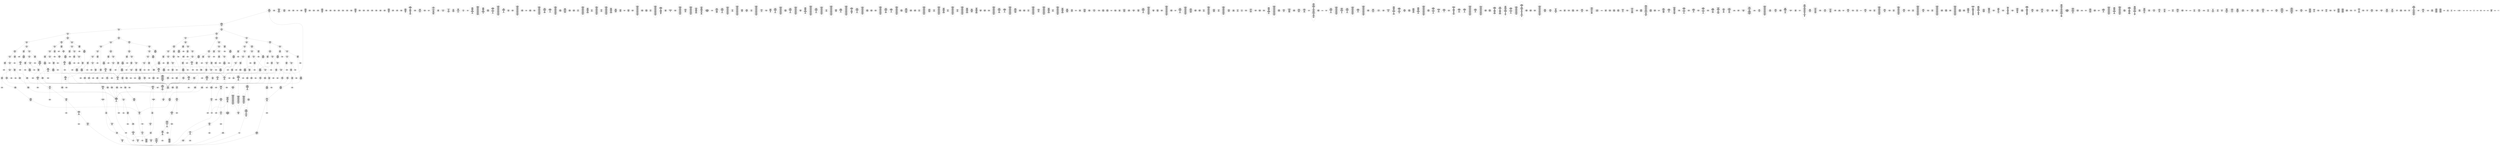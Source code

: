 /* Generated by GvGen v.1.0 (https://www.github.com/stricaud/gvgen) */

digraph G {
compound=true;
   node1 [label="[anywhere]"];
   node2 [label="# 0x0
PUSHX Data
PUSHX Data
MSTORE
PUSHX LogicData
CALLDATASIZE
LT
PUSHX Data
JUMPI
"];
   node3 [label="# 0xd
PUSHX Data
CALLDATALOAD
PUSHX BitData
SHR
PUSHX LogicData
GT
PUSHX Data
JUMPI
"];
   node4 [label="# 0x1e
PUSHX LogicData
GT
PUSHX Data
JUMPI
"];
   node5 [label="# 0x29
PUSHX LogicData
GT
PUSHX Data
JUMPI
"];
   node6 [label="# 0x34
PUSHX LogicData
GT
PUSHX Data
JUMPI
"];
   node7 [label="# 0x3f
PUSHX LogicData
EQ
PUSHX Data
JUMPI
"];
   node8 [label="# 0x4a
PUSHX LogicData
EQ
PUSHX Data
JUMPI
"];
   node9 [label="# 0x55
PUSHX LogicData
EQ
PUSHX Data
JUMPI
"];
   node10 [label="# 0x60
PUSHX LogicData
EQ
PUSHX Data
JUMPI
"];
   node11 [label="# 0x6b
PUSHX Data
REVERT
"];
   node12 [label="# 0x6f
JUMPDEST
PUSHX LogicData
EQ
PUSHX Data
JUMPI
"];
   node13 [label="# 0x7b
PUSHX LogicData
EQ
PUSHX Data
JUMPI
"];
   node14 [label="# 0x86
PUSHX LogicData
EQ
PUSHX Data
JUMPI
"];
   node15 [label="# 0x91
PUSHX LogicData
EQ
PUSHX Data
JUMPI
"];
   node16 [label="# 0x9c
PUSHX Data
REVERT
"];
   node17 [label="# 0xa0
JUMPDEST
PUSHX LogicData
GT
PUSHX Data
JUMPI
"];
   node18 [label="# 0xac
PUSHX LogicData
EQ
PUSHX Data
JUMPI
"];
   node19 [label="# 0xb7
PUSHX LogicData
EQ
PUSHX Data
JUMPI
"];
   node20 [label="# 0xc2
PUSHX LogicData
EQ
PUSHX Data
JUMPI
"];
   node21 [label="# 0xcd
PUSHX LogicData
EQ
PUSHX Data
JUMPI
"];
   node22 [label="# 0xd8
PUSHX Data
REVERT
"];
   node23 [label="# 0xdc
JUMPDEST
PUSHX LogicData
EQ
PUSHX Data
JUMPI
"];
   node24 [label="# 0xe8
PUSHX LogicData
EQ
PUSHX Data
JUMPI
"];
   node25 [label="# 0xf3
PUSHX LogicData
EQ
PUSHX Data
JUMPI
"];
   node26 [label="# 0xfe
PUSHX LogicData
EQ
PUSHX Data
JUMPI
"];
   node27 [label="# 0x109
PUSHX Data
REVERT
"];
   node28 [label="# 0x10d
JUMPDEST
PUSHX LogicData
GT
PUSHX Data
JUMPI
"];
   node29 [label="# 0x119
PUSHX LogicData
GT
PUSHX Data
JUMPI
"];
   node30 [label="# 0x124
PUSHX LogicData
EQ
PUSHX Data
JUMPI
"];
   node31 [label="# 0x12f
PUSHX LogicData
EQ
PUSHX Data
JUMPI
"];
   node32 [label="# 0x13a
PUSHX LogicData
EQ
PUSHX Data
JUMPI
"];
   node33 [label="# 0x145
PUSHX LogicData
EQ
PUSHX Data
JUMPI
"];
   node34 [label="# 0x150
PUSHX Data
REVERT
"];
   node35 [label="# 0x154
JUMPDEST
PUSHX LogicData
EQ
PUSHX Data
JUMPI
"];
   node36 [label="# 0x160
PUSHX LogicData
EQ
PUSHX Data
JUMPI
"];
   node37 [label="# 0x16b
PUSHX LogicData
EQ
PUSHX Data
JUMPI
"];
   node38 [label="# 0x176
PUSHX LogicData
EQ
PUSHX Data
JUMPI
"];
   node39 [label="# 0x181
PUSHX Data
REVERT
"];
   node40 [label="# 0x185
JUMPDEST
PUSHX LogicData
GT
PUSHX Data
JUMPI
"];
   node41 [label="# 0x191
PUSHX LogicData
EQ
PUSHX Data
JUMPI
"];
   node42 [label="# 0x19c
PUSHX LogicData
EQ
PUSHX Data
JUMPI
"];
   node43 [label="# 0x1a7
PUSHX LogicData
EQ
PUSHX Data
JUMPI
"];
   node44 [label="# 0x1b2
PUSHX LogicData
EQ
PUSHX Data
JUMPI
"];
   node45 [label="# 0x1bd
PUSHX Data
REVERT
"];
   node46 [label="# 0x1c1
JUMPDEST
PUSHX LogicData
EQ
PUSHX Data
JUMPI
"];
   node47 [label="# 0x1cd
PUSHX LogicData
EQ
PUSHX Data
JUMPI
"];
   node48 [label="# 0x1d8
PUSHX LogicData
EQ
PUSHX Data
JUMPI
"];
   node49 [label="# 0x1e3
PUSHX LogicData
EQ
PUSHX Data
JUMPI
"];
   node50 [label="# 0x1ee
PUSHX Data
REVERT
"];
   node51 [label="# 0x1f2
JUMPDEST
PUSHX LogicData
GT
PUSHX Data
JUMPI
"];
   node52 [label="# 0x1fe
PUSHX LogicData
GT
PUSHX Data
JUMPI
"];
   node53 [label="# 0x209
PUSHX LogicData
GT
PUSHX Data
JUMPI
"];
   node54 [label="# 0x214
PUSHX LogicData
EQ
PUSHX Data
JUMPI
"];
   node55 [label="# 0x21f
PUSHX LogicData
EQ
PUSHX Data
JUMPI
"];
   node56 [label="# 0x22a
PUSHX LogicData
EQ
PUSHX Data
JUMPI
"];
   node57 [label="# 0x235
PUSHX LogicData
EQ
PUSHX Data
JUMPI
"];
   node58 [label="# 0x240
PUSHX Data
REVERT
"];
   node59 [label="# 0x244
JUMPDEST
PUSHX LogicData
EQ
PUSHX Data
JUMPI
"];
   node60 [label="# 0x250
PUSHX LogicData
EQ
PUSHX Data
JUMPI
"];
   node61 [label="# 0x25b
PUSHX LogicData
EQ
PUSHX Data
JUMPI
"];
   node62 [label="# 0x266
PUSHX LogicData
EQ
PUSHX Data
JUMPI
"];
   node63 [label="# 0x271
PUSHX Data
REVERT
"];
   node64 [label="# 0x275
JUMPDEST
PUSHX LogicData
GT
PUSHX Data
JUMPI
"];
   node65 [label="# 0x281
PUSHX LogicData
EQ
PUSHX Data
JUMPI
"];
   node66 [label="# 0x28c
PUSHX LogicData
EQ
PUSHX Data
JUMPI
"];
   node67 [label="# 0x297
PUSHX LogicData
EQ
PUSHX Data
JUMPI
"];
   node68 [label="# 0x2a2
PUSHX LogicData
EQ
PUSHX Data
JUMPI
"];
   node69 [label="# 0x2ad
PUSHX Data
REVERT
"];
   node70 [label="# 0x2b1
JUMPDEST
PUSHX LogicData
EQ
PUSHX Data
JUMPI
"];
   node71 [label="# 0x2bd
PUSHX LogicData
EQ
PUSHX Data
JUMPI
"];
   node72 [label="# 0x2c8
PUSHX LogicData
EQ
PUSHX Data
JUMPI
"];
   node73 [label="# 0x2d3
PUSHX LogicData
EQ
PUSHX Data
JUMPI
"];
   node74 [label="# 0x2de
PUSHX Data
REVERT
"];
   node75 [label="# 0x2e2
JUMPDEST
PUSHX LogicData
GT
PUSHX Data
JUMPI
"];
   node76 [label="# 0x2ee
PUSHX LogicData
GT
PUSHX Data
JUMPI
"];
   node77 [label="# 0x2f9
PUSHX LogicData
EQ
PUSHX Data
JUMPI
"];
   node78 [label="# 0x304
PUSHX LogicData
EQ
PUSHX Data
JUMPI
"];
   node79 [label="# 0x30f
PUSHX LogicData
EQ
PUSHX Data
JUMPI
"];
   node80 [label="# 0x31a
PUSHX LogicData
EQ
PUSHX Data
JUMPI
"];
   node81 [label="# 0x325
PUSHX Data
REVERT
"];
   node82 [label="# 0x329
JUMPDEST
PUSHX LogicData
EQ
PUSHX Data
JUMPI
"];
   node83 [label="# 0x335
PUSHX LogicData
EQ
PUSHX Data
JUMPI
"];
   node84 [label="# 0x340
PUSHX LogicData
EQ
PUSHX Data
JUMPI
"];
   node85 [label="# 0x34b
PUSHX LogicData
EQ
PUSHX Data
JUMPI
"];
   node86 [label="# 0x356
PUSHX Data
REVERT
"];
   node87 [label="# 0x35a
JUMPDEST
PUSHX LogicData
GT
PUSHX Data
JUMPI
"];
   node88 [label="# 0x366
PUSHX LogicData
EQ
PUSHX Data
JUMPI
"];
   node89 [label="# 0x371
PUSHX LogicData
EQ
PUSHX Data
JUMPI
"];
   node90 [label="# 0x37c
PUSHX LogicData
EQ
PUSHX Data
JUMPI
"];
   node91 [label="# 0x387
PUSHX LogicData
EQ
PUSHX Data
JUMPI
"];
   node92 [label="# 0x392
PUSHX Data
REVERT
"];
   node93 [label="# 0x396
JUMPDEST
PUSHX LogicData
EQ
PUSHX Data
JUMPI
"];
   node94 [label="# 0x3a2
PUSHX LogicData
EQ
PUSHX Data
JUMPI
"];
   node95 [label="# 0x3ad
PUSHX LogicData
EQ
PUSHX Data
JUMPI
"];
   node96 [label="# 0x3b8
PUSHX LogicData
EQ
PUSHX Data
JUMPI
"];
   node97 [label="# 0x3c3
JUMPDEST
PUSHX Data
REVERT
"];
   node98 [label="# 0x3c8
JUMPDEST
CALLVALUE
ISZERO
PUSHX Data
JUMPI
"];
   node99 [label="# 0x3d0
PUSHX Data
REVERT
"];
   node100 [label="# 0x3d4
JUMPDEST
PUSHX Data
PUSHX StorData
SLOAD
JUMP
"];
   node101 [label="# 0x3de
JUMPDEST
PUSHX MemData
MLOAD
MSTORE
PUSHX ArithData
ADD
"];
   node102 [label="# 0x3e8
JUMPDEST
PUSHX MemData
MLOAD
SUB
RETURN
"];
   node103 [label="# 0x3f1
JUMPDEST
CALLVALUE
ISZERO
PUSHX Data
JUMPI
"];
   node104 [label="# 0x3f9
PUSHX Data
REVERT
"];
   node105 [label="# 0x3fd
JUMPDEST
PUSHX Data
PUSHX Data
CALLDATASIZE
PUSHX Data
PUSHX Data
JUMP
"];
   node106 [label="# 0x40c
JUMPDEST
PUSHX Data
JUMP
"];
   node107 [label="# 0x411
JUMPDEST
PUSHX MemData
MLOAD
ISZERO
ISZERO
MSTORE
PUSHX ArithData
ADD
PUSHX Data
JUMP
"];
   node108 [label="# 0x421
JUMPDEST
CALLVALUE
ISZERO
PUSHX Data
JUMPI
"];
   node109 [label="# 0x429
PUSHX Data
REVERT
"];
   node110 [label="# 0x42d
JUMPDEST
PUSHX Data
PUSHX StorData
SLOAD
JUMP
"];
   node111 [label="# 0x437
JUMPDEST
CALLVALUE
ISZERO
PUSHX Data
JUMPI
"];
   node112 [label="# 0x43f
PUSHX Data
REVERT
"];
   node113 [label="# 0x443
JUMPDEST
PUSHX Data
PUSHX Data
JUMP
"];
   node114 [label="# 0x44c
JUMPDEST
PUSHX MemData
MLOAD
PUSHX Data
PUSHX Data
JUMP
"];
   node115 [label="# 0x459
JUMPDEST
CALLVALUE
ISZERO
PUSHX Data
JUMPI
"];
   node116 [label="# 0x461
PUSHX Data
REVERT
"];
   node117 [label="# 0x465
JUMPDEST
PUSHX Data
PUSHX Data
CALLDATASIZE
PUSHX Data
PUSHX Data
JUMP
"];
   node118 [label="# 0x474
JUMPDEST
PUSHX Data
JUMP
"];
   node119 [label="# 0x479
JUMPDEST
PUSHX MemData
MLOAD
PUSHX ArithData
PUSHX BitData
PUSHX BitData
SHL
SUB
AND
MSTORE
PUSHX ArithData
ADD
PUSHX Data
JUMP
"];
   node120 [label="# 0x491
JUMPDEST
CALLVALUE
ISZERO
PUSHX Data
JUMPI
"];
   node121 [label="# 0x499
PUSHX Data
REVERT
"];
   node122 [label="# 0x49d
JUMPDEST
PUSHX Data
PUSHX Data
CALLDATASIZE
PUSHX Data
PUSHX Data
JUMP
"];
   node123 [label="# 0x4ac
JUMPDEST
PUSHX Data
JUMP
"];
   node124 [label="# 0x4b1
JUMPDEST
STOP
"];
   node125 [label="# 0x4b3
JUMPDEST
CALLVALUE
ISZERO
PUSHX Data
JUMPI
"];
   node126 [label="# 0x4bb
PUSHX Data
REVERT
"];
   node127 [label="# 0x4bf
JUMPDEST
PUSHX Data
PUSHX Data
JUMP
"];
   node128 [label="# 0x4cf
JUMPDEST
PUSHX Data
PUSHX Data
CALLDATASIZE
PUSHX Data
PUSHX Data
JUMP
"];
   node129 [label="# 0x4dd
JUMPDEST
PUSHX Data
JUMP
"];
   node130 [label="# 0x4e2
JUMPDEST
CALLVALUE
ISZERO
PUSHX Data
JUMPI
"];
   node131 [label="# 0x4ea
PUSHX Data
REVERT
"];
   node132 [label="# 0x4ee
JUMPDEST
PUSHX StorData
SLOAD
PUSHX Data
JUMP
"];
   node133 [label="# 0x4f7
JUMPDEST
CALLVALUE
ISZERO
PUSHX Data
JUMPI
"];
   node134 [label="# 0x4ff
PUSHX Data
REVERT
"];
   node135 [label="# 0x503
JUMPDEST
PUSHX Data
PUSHX Data
CALLDATASIZE
PUSHX Data
PUSHX Data
JUMP
"];
   node136 [label="# 0x512
JUMPDEST
PUSHX Data
PUSHX Data
MSTORE
PUSHX Data
MSTORE
PUSHX Data
SHA3
SLOAD
JUMP
"];
   node137 [label="# 0x524
JUMPDEST
CALLVALUE
ISZERO
PUSHX Data
JUMPI
"];
   node138 [label="# 0x52c
PUSHX Data
REVERT
"];
   node139 [label="# 0x530
JUMPDEST
PUSHX Data
PUSHX Data
CALLDATASIZE
PUSHX Data
PUSHX Data
JUMP
"];
   node140 [label="# 0x53f
JUMPDEST
PUSHX Data
JUMP
"];
   node141 [label="# 0x544
JUMPDEST
CALLVALUE
ISZERO
PUSHX Data
JUMPI
"];
   node142 [label="# 0x54c
PUSHX Data
REVERT
"];
   node143 [label="# 0x550
JUMPDEST
PUSHX Data
PUSHX StorData
SLOAD
JUMP
"];
   node144 [label="# 0x55a
JUMPDEST
CALLVALUE
ISZERO
PUSHX Data
JUMPI
"];
   node145 [label="# 0x562
PUSHX Data
REVERT
"];
   node146 [label="# 0x566
JUMPDEST
PUSHX Data
PUSHX Data
CALLDATASIZE
PUSHX Data
PUSHX Data
JUMP
"];
   node147 [label="# 0x575
JUMPDEST
PUSHX Data
JUMP
"];
   node148 [label="# 0x57a
JUMPDEST
CALLVALUE
ISZERO
PUSHX Data
JUMPI
"];
   node149 [label="# 0x582
PUSHX Data
REVERT
"];
   node150 [label="# 0x586
JUMPDEST
PUSHX Data
PUSHX Data
JUMP
"];
   node151 [label="# 0x58f
JUMPDEST
CALLVALUE
ISZERO
PUSHX Data
JUMPI
"];
   node152 [label="# 0x597
PUSHX Data
REVERT
"];
   node153 [label="# 0x59b
JUMPDEST
PUSHX Data
PUSHX Data
JUMP
"];
   node154 [label="# 0x5a4
JUMPDEST
CALLVALUE
ISZERO
PUSHX Data
JUMPI
"];
   node155 [label="# 0x5ac
PUSHX Data
REVERT
"];
   node156 [label="# 0x5b0
JUMPDEST
PUSHX Data
PUSHX Data
CALLDATASIZE
PUSHX Data
PUSHX Data
JUMP
"];
   node157 [label="# 0x5bf
JUMPDEST
PUSHX Data
JUMP
"];
   node158 [label="# 0x5c4
JUMPDEST
CALLVALUE
ISZERO
PUSHX Data
JUMPI
"];
   node159 [label="# 0x5cc
PUSHX Data
REVERT
"];
   node160 [label="# 0x5d0
JUMPDEST
PUSHX Data
PUSHX StorData
SLOAD
JUMP
"];
   node161 [label="# 0x5da
JUMPDEST
CALLVALUE
ISZERO
PUSHX Data
JUMPI
"];
   node162 [label="# 0x5e2
PUSHX Data
REVERT
"];
   node163 [label="# 0x5e6
JUMPDEST
PUSHX Data
PUSHX Data
CALLDATASIZE
PUSHX Data
PUSHX Data
JUMP
"];
   node164 [label="# 0x5f5
JUMPDEST
PUSHX Data
PUSHX Data
MSTORE
PUSHX Data
MSTORE
PUSHX Data
SHA3
SLOAD
JUMP
"];
   node165 [label="# 0x607
JUMPDEST
CALLVALUE
ISZERO
PUSHX Data
JUMPI
"];
   node166 [label="# 0x60f
PUSHX Data
REVERT
"];
   node167 [label="# 0x613
JUMPDEST
PUSHX Data
PUSHX Data
JUMP
"];
   node168 [label="# 0x623
JUMPDEST
CALLVALUE
ISZERO
PUSHX Data
JUMPI
"];
   node169 [label="# 0x62b
PUSHX Data
REVERT
"];
   node170 [label="# 0x62f
JUMPDEST
PUSHX Data
PUSHX Data
CALLDATASIZE
PUSHX Data
PUSHX Data
JUMP
"];
   node171 [label="# 0x63e
JUMPDEST
PUSHX Data
JUMP
"];
   node172 [label="# 0x643
JUMPDEST
CALLVALUE
ISZERO
PUSHX Data
JUMPI
"];
   node173 [label="# 0x64b
PUSHX Data
REVERT
"];
   node174 [label="# 0x64f
JUMPDEST
PUSHX Data
PUSHX Data
CALLDATASIZE
PUSHX Data
PUSHX Data
JUMP
"];
   node175 [label="# 0x65e
JUMPDEST
PUSHX Data
JUMP
"];
   node176 [label="# 0x663
JUMPDEST
CALLVALUE
ISZERO
PUSHX Data
JUMPI
"];
   node177 [label="# 0x66b
PUSHX Data
REVERT
"];
   node178 [label="# 0x66f
JUMPDEST
PUSHX Data
PUSHX Data
CALLDATASIZE
PUSHX Data
PUSHX Data
JUMP
"];
   node179 [label="# 0x67e
JUMPDEST
PUSHX Data
JUMP
"];
   node180 [label="# 0x683
JUMPDEST
CALLVALUE
ISZERO
PUSHX Data
JUMPI
"];
   node181 [label="# 0x68b
PUSHX Data
REVERT
"];
   node182 [label="# 0x68f
JUMPDEST
PUSHX Data
PUSHX StorData
SLOAD
JUMP
"];
   node183 [label="# 0x699
JUMPDEST
CALLVALUE
ISZERO
PUSHX Data
JUMPI
"];
   node184 [label="# 0x6a1
PUSHX Data
REVERT
"];
   node185 [label="# 0x6a5
JUMPDEST
PUSHX Data
PUSHX StorData
SLOAD
JUMP
"];
   node186 [label="# 0x6af
JUMPDEST
CALLVALUE
ISZERO
PUSHX Data
JUMPI
"];
   node187 [label="# 0x6b7
PUSHX Data
REVERT
"];
   node188 [label="# 0x6bb
JUMPDEST
PUSHX Data
PUSHX Data
CALLDATASIZE
PUSHX Data
PUSHX Data
JUMP
"];
   node189 [label="# 0x6ca
JUMPDEST
PUSHX Data
JUMP
"];
   node190 [label="# 0x6cf
JUMPDEST
CALLVALUE
ISZERO
PUSHX Data
JUMPI
"];
   node191 [label="# 0x6d7
PUSHX Data
REVERT
"];
   node192 [label="# 0x6db
JUMPDEST
PUSHX Data
PUSHX Data
JUMP
"];
   node193 [label="# 0x703
JUMPDEST
CALLVALUE
ISZERO
PUSHX Data
JUMPI
"];
   node194 [label="# 0x70b
PUSHX Data
REVERT
"];
   node195 [label="# 0x70f
JUMPDEST
PUSHX Data
PUSHX Data
CALLDATASIZE
PUSHX Data
PUSHX Data
JUMP
"];
   node196 [label="# 0x71e
JUMPDEST
PUSHX Data
JUMP
"];
   node197 [label="# 0x723
JUMPDEST
CALLVALUE
ISZERO
PUSHX Data
JUMPI
"];
   node198 [label="# 0x72b
PUSHX Data
REVERT
"];
   node199 [label="# 0x72f
JUMPDEST
PUSHX Data
PUSHX Data
CALLDATASIZE
PUSHX Data
PUSHX Data
JUMP
"];
   node200 [label="# 0x73e
JUMPDEST
PUSHX Data
JUMP
"];
   node201 [label="# 0x743
JUMPDEST
CALLVALUE
ISZERO
PUSHX Data
JUMPI
"];
   node202 [label="# 0x74b
PUSHX Data
REVERT
"];
   node203 [label="# 0x74f
JUMPDEST
PUSHX Data
PUSHX Data
CALLDATASIZE
PUSHX Data
PUSHX Data
JUMP
"];
   node204 [label="# 0x75e
JUMPDEST
PUSHX Data
JUMP
"];
   node205 [label="# 0x763
JUMPDEST
CALLVALUE
ISZERO
PUSHX Data
JUMPI
"];
   node206 [label="# 0x76b
PUSHX Data
REVERT
"];
   node207 [label="# 0x76f
JUMPDEST
PUSHX Data
PUSHX Data
JUMP
"];
   node208 [label="# 0x778
JUMPDEST
CALLVALUE
ISZERO
PUSHX Data
JUMPI
"];
   node209 [label="# 0x780
PUSHX Data
REVERT
"];
   node210 [label="# 0x784
JUMPDEST
PUSHX Data
PUSHX Data
JUMP
"];
   node211 [label="# 0x78d
JUMPDEST
CALLVALUE
ISZERO
PUSHX Data
JUMPI
"];
   node212 [label="# 0x795
PUSHX Data
REVERT
"];
   node213 [label="# 0x799
JUMPDEST
PUSHX StorData
SLOAD
PUSHX ArithData
PUSHX BitData
PUSHX BitData
SHL
SUB
AND
PUSHX Data
JUMP
"];
   node214 [label="# 0x7ab
JUMPDEST
CALLVALUE
ISZERO
PUSHX Data
JUMPI
"];
   node215 [label="# 0x7b3
PUSHX Data
REVERT
"];
   node216 [label="# 0x7b7
JUMPDEST
PUSHX Data
PUSHX Data
CALLDATASIZE
PUSHX Data
PUSHX Data
JUMP
"];
   node217 [label="# 0x7c6
JUMPDEST
PUSHX Data
PUSHX Data
MSTORE
PUSHX Data
MSTORE
PUSHX Data
SHA3
SLOAD
JUMP
"];
   node218 [label="# 0x7d8
JUMPDEST
CALLVALUE
ISZERO
PUSHX Data
JUMPI
"];
   node219 [label="# 0x7e0
PUSHX Data
REVERT
"];
   node220 [label="# 0x7e4
JUMPDEST
PUSHX Data
PUSHX Data
JUMP
"];
   node221 [label="# 0x7ed
JUMPDEST
CALLVALUE
ISZERO
PUSHX Data
JUMPI
"];
   node222 [label="# 0x7f5
PUSHX Data
REVERT
"];
   node223 [label="# 0x7f9
JUMPDEST
PUSHX Data
PUSHX Data
CALLDATASIZE
PUSHX Data
PUSHX Data
JUMP
"];
   node224 [label="# 0x808
JUMPDEST
PUSHX Data
JUMP
"];
   node225 [label="# 0x80d
JUMPDEST
CALLVALUE
ISZERO
PUSHX Data
JUMPI
"];
   node226 [label="# 0x815
PUSHX Data
REVERT
"];
   node227 [label="# 0x819
JUMPDEST
PUSHX Data
PUSHX Data
JUMP
"];
   node228 [label="# 0x822
JUMPDEST
PUSHX Data
PUSHX Data
CALLDATASIZE
PUSHX Data
PUSHX Data
JUMP
"];
   node229 [label="# 0x830
JUMPDEST
PUSHX Data
JUMP
"];
   node230 [label="# 0x835
JUMPDEST
PUSHX Data
PUSHX Data
CALLDATASIZE
PUSHX Data
PUSHX Data
JUMP
"];
   node231 [label="# 0x843
JUMPDEST
PUSHX Data
JUMP
"];
   node232 [label="# 0x848
JUMPDEST
CALLVALUE
ISZERO
PUSHX Data
JUMPI
"];
   node233 [label="# 0x850
PUSHX Data
REVERT
"];
   node234 [label="# 0x854
JUMPDEST
PUSHX Data
PUSHX Data
JUMP
"];
   node235 [label="# 0x85d
JUMPDEST
CALLVALUE
ISZERO
PUSHX Data
JUMPI
"];
   node236 [label="# 0x865
PUSHX Data
REVERT
"];
   node237 [label="# 0x869
JUMPDEST
PUSHX Data
PUSHX StorData
SLOAD
JUMP
"];
   node238 [label="# 0x873
JUMPDEST
CALLVALUE
ISZERO
PUSHX Data
JUMPI
"];
   node239 [label="# 0x87b
PUSHX Data
REVERT
"];
   node240 [label="# 0x87f
JUMPDEST
PUSHX Data
PUSHX Data
CALLDATASIZE
PUSHX Data
PUSHX Data
JUMP
"];
   node241 [label="# 0x88e
JUMPDEST
PUSHX Data
JUMP
"];
   node242 [label="# 0x893
JUMPDEST
CALLVALUE
ISZERO
PUSHX Data
JUMPI
"];
   node243 [label="# 0x89b
PUSHX Data
REVERT
"];
   node244 [label="# 0x89f
JUMPDEST
PUSHX Data
PUSHX Data
CALLDATASIZE
PUSHX Data
PUSHX Data
JUMP
"];
   node245 [label="# 0x8ae
JUMPDEST
PUSHX Data
JUMP
"];
   node246 [label="# 0x8b3
JUMPDEST
CALLVALUE
ISZERO
PUSHX Data
JUMPI
"];
   node247 [label="# 0x8bb
PUSHX Data
REVERT
"];
   node248 [label="# 0x8bf
JUMPDEST
PUSHX Data
PUSHX StorData
SLOAD
JUMP
"];
   node249 [label="# 0x8c9
JUMPDEST
CALLVALUE
ISZERO
PUSHX Data
JUMPI
"];
   node250 [label="# 0x8d1
PUSHX Data
REVERT
"];
   node251 [label="# 0x8d5
JUMPDEST
PUSHX Data
PUSHX Data
JUMP
"];
   node252 [label="# 0x8de
JUMPDEST
CALLVALUE
ISZERO
PUSHX Data
JUMPI
"];
   node253 [label="# 0x8e6
PUSHX Data
REVERT
"];
   node254 [label="# 0x8ea
JUMPDEST
PUSHX Data
PUSHX Data
JUMP
"];
   node255 [label="# 0x8f3
JUMPDEST
CALLVALUE
ISZERO
PUSHX Data
JUMPI
"];
   node256 [label="# 0x8fb
PUSHX Data
REVERT
"];
   node257 [label="# 0x8ff
JUMPDEST
PUSHX Data
PUSHX Data
JUMP
"];
   node258 [label="# 0x90e
JUMPDEST
CALLVALUE
ISZERO
PUSHX Data
JUMPI
"];
   node259 [label="# 0x916
PUSHX Data
REVERT
"];
   node260 [label="# 0x91a
JUMPDEST
PUSHX Data
PUSHX Data
CALLDATASIZE
PUSHX Data
PUSHX Data
JUMP
"];
   node261 [label="# 0x929
JUMPDEST
PUSHX Data
JUMP
"];
   node262 [label="# 0x92e
JUMPDEST
CALLVALUE
ISZERO
PUSHX Data
JUMPI
"];
   node263 [label="# 0x936
PUSHX Data
REVERT
"];
   node264 [label="# 0x93a
JUMPDEST
PUSHX Data
PUSHX Data
JUMP
"];
   node265 [label="# 0x944
JUMPDEST
CALLVALUE
ISZERO
PUSHX Data
JUMPI
"];
   node266 [label="# 0x94c
PUSHX Data
REVERT
"];
   node267 [label="# 0x950
JUMPDEST
PUSHX Data
PUSHX StorData
SLOAD
JUMP
"];
   node268 [label="# 0x95a
JUMPDEST
CALLVALUE
ISZERO
PUSHX Data
JUMPI
"];
   node269 [label="# 0x962
PUSHX Data
REVERT
"];
   node270 [label="# 0x966
JUMPDEST
PUSHX Data
PUSHX StorData
SLOAD
JUMP
"];
   node271 [label="# 0x970
JUMPDEST
CALLVALUE
ISZERO
PUSHX Data
JUMPI
"];
   node272 [label="# 0x978
PUSHX Data
REVERT
"];
   node273 [label="# 0x97c
JUMPDEST
PUSHX Data
PUSHX Data
CALLDATASIZE
PUSHX Data
PUSHX Data
JUMP
"];
   node274 [label="# 0x98b
JUMPDEST
PUSHX Data
JUMP
"];
   node275 [label="# 0x990
JUMPDEST
CALLVALUE
ISZERO
PUSHX Data
JUMPI
"];
   node276 [label="# 0x998
PUSHX Data
REVERT
"];
   node277 [label="# 0x99c
JUMPDEST
PUSHX Data
PUSHX Data
CALLDATASIZE
PUSHX Data
PUSHX Data
JUMP
"];
   node278 [label="# 0x9ab
JUMPDEST
PUSHX Data
PUSHX Data
MSTORE
PUSHX Data
MSTORE
PUSHX Data
SHA3
SLOAD
JUMP
"];
   node279 [label="# 0x9bd
JUMPDEST
CALLVALUE
ISZERO
PUSHX Data
JUMPI
"];
   node280 [label="# 0x9c5
PUSHX Data
REVERT
"];
   node281 [label="# 0x9c9
JUMPDEST
PUSHX Data
PUSHX Data
CALLDATASIZE
PUSHX Data
PUSHX Data
JUMP
"];
   node282 [label="# 0x9d8
JUMPDEST
PUSHX Data
JUMP
"];
   node283 [label="# 0x9dd
JUMPDEST
CALLVALUE
ISZERO
PUSHX Data
JUMPI
"];
   node284 [label="# 0x9e5
PUSHX Data
REVERT
"];
   node285 [label="# 0x9e9
JUMPDEST
PUSHX Data
PUSHX Data
CALLDATASIZE
PUSHX Data
PUSHX Data
JUMP
"];
   node286 [label="# 0x9f8
JUMPDEST
PUSHX Data
JUMP
"];
   node287 [label="# 0x9fd
JUMPDEST
CALLVALUE
ISZERO
PUSHX Data
JUMPI
"];
   node288 [label="# 0xa05
PUSHX Data
REVERT
"];
   node289 [label="# 0xa09
JUMPDEST
PUSHX Data
PUSHX Data
CALLDATASIZE
PUSHX Data
PUSHX Data
JUMP
"];
   node290 [label="# 0xa18
JUMPDEST
PUSHX Data
JUMP
"];
   node291 [label="# 0xa1d
JUMPDEST
CALLVALUE
ISZERO
PUSHX Data
JUMPI
"];
   node292 [label="# 0xa25
PUSHX Data
REVERT
"];
   node293 [label="# 0xa29
JUMPDEST
PUSHX Data
PUSHX Data
CALLDATASIZE
PUSHX Data
PUSHX Data
JUMP
"];
   node294 [label="# 0xa38
JUMPDEST
PUSHX Data
PUSHX Data
MSTORE
PUSHX Data
MSTORE
PUSHX Data
SHA3
SLOAD
JUMP
"];
   node295 [label="# 0xa4a
JUMPDEST
CALLVALUE
ISZERO
PUSHX Data
JUMPI
"];
   node296 [label="# 0xa52
PUSHX Data
REVERT
"];
   node297 [label="# 0xa56
JUMPDEST
PUSHX Data
PUSHX Data
JUMP
"];
   node298 [label="# 0xa60
JUMPDEST
CALLVALUE
ISZERO
PUSHX Data
JUMPI
"];
   node299 [label="# 0xa68
PUSHX Data
REVERT
"];
   node300 [label="# 0xa6c
JUMPDEST
PUSHX Data
PUSHX StorData
SLOAD
JUMP
"];
   node301 [label="# 0xa76
JUMPDEST
CALLVALUE
ISZERO
PUSHX Data
JUMPI
"];
   node302 [label="# 0xa7e
PUSHX Data
REVERT
"];
   node303 [label="# 0xa82
JUMPDEST
PUSHX Data
PUSHX Data
JUMP
"];
   node304 [label="# 0xa8b
JUMPDEST
CALLVALUE
ISZERO
PUSHX Data
JUMPI
"];
   node305 [label="# 0xa93
PUSHX Data
REVERT
"];
   node306 [label="# 0xa97
JUMPDEST
PUSHX Data
PUSHX Data
JUMP
"];
   node307 [label="# 0xaa0
JUMPDEST
CALLVALUE
ISZERO
PUSHX Data
JUMPI
"];
   node308 [label="# 0xaa8
PUSHX Data
REVERT
"];
   node309 [label="# 0xaac
JUMPDEST
PUSHX Data
PUSHX Data
CALLDATASIZE
PUSHX Data
PUSHX Data
JUMP
"];
   node310 [label="# 0xabb
JUMPDEST
PUSHX ArithData
PUSHX BitData
PUSHX BitData
SHL
SUB
AND
PUSHX Data
MSTORE
PUSHX Data
PUSHX Data
MSTORE
PUSHX Data
SHA3
AND
MSTORE
MSTORE
SHA3
SLOAD
PUSHX BitData
AND
JUMP
"];
   node311 [label="# 0xae9
JUMPDEST
CALLVALUE
ISZERO
PUSHX Data
JUMPI
"];
   node312 [label="# 0xaf1
PUSHX Data
REVERT
"];
   node313 [label="# 0xaf5
JUMPDEST
PUSHX StorData
SLOAD
PUSHX Data
PUSHX ArithData
PUSHX BitData
PUSHX BitData
SHL
SUB
AND
JUMP
"];
   node314 [label="# 0xb09
JUMPDEST
CALLVALUE
ISZERO
PUSHX Data
JUMPI
"];
   node315 [label="# 0xb11
PUSHX Data
REVERT
"];
   node316 [label="# 0xb15
JUMPDEST
PUSHX Data
PUSHX Data
CALLDATASIZE
PUSHX Data
PUSHX Data
JUMP
"];
   node317 [label="# 0xb24
JUMPDEST
PUSHX Data
JUMP
"];
   node318 [label="# 0xb29
JUMPDEST
CALLVALUE
ISZERO
PUSHX Data
JUMPI
"];
   node319 [label="# 0xb31
PUSHX Data
REVERT
"];
   node320 [label="# 0xb35
JUMPDEST
PUSHX Data
PUSHX Data
JUMP
"];
   node321 [label="# 0xb3f
JUMPDEST
PUSHX Data
PUSHX BitData
AND
PUSHX LogicData
EQ
PUSHX Data
JUMPI
"];
   node322 [label="# 0xb8c
PUSHX Data
PUSHX Data
JUMP
"];
   node323 [label="# 0xb95
JUMPDEST
JUMP
"];
   node324 [label="# 0xb9b
JUMPDEST
PUSHX Data
PUSHX StorData
SLOAD
PUSHX Data
PUSHX Data
JUMP
"];
   node325 [label="# 0xbaa
JUMPDEST
PUSHX ArithData
ADD
PUSHX ArithData
DIV
MUL
PUSHX ArithData
ADD
PUSHX MemData
MLOAD
ADD
PUSHX Data
MSTORE
MSTORE
PUSHX ArithData
ADD
SLOAD
PUSHX Data
PUSHX Data
JUMP
"];
   node326 [label="# 0xbd6
JUMPDEST
ISZERO
PUSHX Data
JUMPI
"];
   node327 [label="# 0xbdd
PUSHX LogicData
LT
PUSHX Data
JUMPI
"];
   node328 [label="# 0xbe5
PUSHX ArithData
SLOAD
DIV
MUL
MSTORE
PUSHX ArithData
ADD
PUSHX Data
JUMP
"];
   node329 [label="# 0xbf8
JUMPDEST
ADD
PUSHX Data
MSTORE
PUSHX Data
PUSHX Data
SHA3
"];
   node330 [label="# 0xc06
JUMPDEST
SLOAD
MSTORE
PUSHX ArithData
ADD
PUSHX ArithData
ADD
GT
PUSHX Data
JUMPI
"];
   node331 [label="# 0xc1a
SUB
PUSHX BitData
AND
ADD
"];
   node332 [label="# 0xc23
JUMPDEST
JUMP
"];
   node333 [label="# 0xc2d
JUMPDEST
PUSHX Data
MSTORE
PUSHX Data
PUSHX Data
MSTORE
PUSHX Data
SHA3
SLOAD
PUSHX ArithData
PUSHX BitData
PUSHX BitData
SHL
SUB
AND
PUSHX Data
JUMPI
"];
   node334 [label="# 0xc4a
PUSHX MemData
MLOAD
PUSHX BitData
PUSHX BitData
SHL
MSTORE
PUSHX Data
PUSHX ArithData
ADD
MSTORE
PUSHX Data
PUSHX ArithData
ADD
MSTORE
PUSHX Data
PUSHX ArithData
ADD
MSTORE
PUSHX Data
PUSHX ArithData
ADD
MSTORE
PUSHX ArithData
ADD
"];
   node335 [label="# 0xcb3
JUMPDEST
PUSHX MemData
MLOAD
SUB
REVERT
"];
   node336 [label="# 0xcbc
JUMPDEST
PUSHX Data
MSTORE
PUSHX Data
PUSHX Data
MSTORE
PUSHX Data
SHA3
SLOAD
PUSHX ArithData
PUSHX BitData
PUSHX BitData
SHL
SUB
AND
JUMP
"];
   node337 [label="# 0xcd8
JUMPDEST
PUSHX Data
PUSHX Data
PUSHX Data
JUMP
"];
   node338 [label="# 0xce3
JUMPDEST
PUSHX ArithData
PUSHX BitData
PUSHX BitData
SHL
SUB
AND
PUSHX ArithData
PUSHX BitData
PUSHX BitData
SHL
SUB
AND
SUB
PUSHX Data
JUMPI
"];
   node339 [label="# 0xcff
PUSHX MemData
MLOAD
PUSHX BitData
PUSHX BitData
SHL
MSTORE
PUSHX Data
PUSHX ArithData
ADD
MSTORE
PUSHX Data
PUSHX ArithData
ADD
MSTORE
PUSHX Data
PUSHX ArithData
ADD
MSTORE
PUSHX Data
PUSHX ArithData
ADD
MSTORE
PUSHX ArithData
ADD
PUSHX Data
JUMP
"];
   node340 [label="# 0xd6c
JUMPDEST
CALLER
PUSHX ArithData
PUSHX BitData
PUSHX BitData
SHL
SUB
AND
EQ
PUSHX Data
JUMPI
"];
   node341 [label="# 0xd7e
PUSHX Data
CALLER
PUSHX Data
JUMP
"];
   node342 [label="# 0xd88
JUMPDEST
PUSHX Data
JUMPI
"];
   node343 [label="# 0xd8d
PUSHX MemData
MLOAD
PUSHX BitData
PUSHX BitData
SHL
MSTORE
PUSHX Data
PUSHX ArithData
ADD
MSTORE
PUSHX Data
PUSHX ArithData
ADD
MSTORE
PUSHX Data
PUSHX ArithData
ADD
MSTORE
PUSHX Data
PUSHX ArithData
ADD
MSTORE
PUSHX ArithData
ADD
PUSHX Data
JUMP
"];
   node344 [label="# 0xdfa
JUMPDEST
PUSHX Data
PUSHX Data
JUMP
"];
   node345 [label="# 0xe04
JUMPDEST
JUMP
"];
   node346 [label="# 0xe09
JUMPDEST
PUSHX Data
PUSHX Data
JUMP
"];
   node347 [label="# 0xe11
JUMPDEST
PUSHX Data
JUMPI
"];
   node348 [label="# 0xe16
PUSHX MemData
MLOAD
PUSHX BitData
PUSHX BitData
SHL
MSTORE
PUSHX Data
PUSHX ArithData
ADD
MSTORE
PUSHX Data
PUSHX ArithData
ADD
MSTORE
PUSHX Data
PUSHX ArithData
ADD
MSTORE
PUSHX ArithData
ADD
PUSHX Data
JUMP
"];
   node349 [label="# 0xe5d
JUMPDEST
PUSHX StorData
SLOAD
PUSHX ArithData
PUSHX BitData
PUSHX BitData
SHL
SUB
AND
PUSHX Data
CALLER
PUSHX Data
JUMP
"];
   node350 [label="# 0xe7b
JUMPDEST
PUSHX ArithData
PUSHX BitData
PUSHX BitData
SHL
SUB
AND
EQ
PUSHX Data
JUMPI
"];
   node351 [label="# 0xe8a
PUSHX MemData
MLOAD
PUSHX BitData
PUSHX BitData
SHL
MSTORE
PUSHX Data
PUSHX ArithData
ADD
MSTORE
PUSHX Data
PUSHX ArithData
ADD
MSTORE
PUSHX Data
PUSHX ArithData
ADD
MSTORE
PUSHX ArithData
ADD
PUSHX Data
JUMP
"];
   node352 [label="# 0xed1
JUMPDEST
PUSHX Data
PUSHX Data
PUSHX Data
JUMP
"];
   node353 [label="# 0xedb
JUMPDEST
PUSHX Data
PUSHX Data
PUSHX StorData
SLOAD
PUSHX StorData
SLOAD
PUSHX StorData
SLOAD
PUSHX Data
PUSHX Data
JUMP
"];
   node354 [label="# 0xef5
JUMPDEST
PUSHX Data
PUSHX Data
JUMP
"];
   node355 [label="# 0xeff
JUMPDEST
PUSHX Data
PUSHX Data
JUMP
"];
   node356 [label="# 0xf09
JUMPDEST
LT
PUSHX Data
JUMPI
"];
   node357 [label="# 0xf0f
PUSHX MemData
MLOAD
PUSHX BitData
PUSHX BitData
SHL
MSTORE
PUSHX Data
PUSHX ArithData
ADD
MSTORE
PUSHX Data
PUSHX ArithData
ADD
MSTORE
PUSHX Data
PUSHX ArithData
ADD
MSTORE
PUSHX ArithData
ADD
PUSHX Data
JUMP
"];
   node358 [label="# 0xf56
JUMPDEST
CALLER
PUSHX Data
MSTORE
PUSHX Data
PUSHX Data
MSTORE
PUSHX Data
SHA3
SLOAD
PUSHX Data
PUSHX Data
PUSHX Data
JUMP
"];
   node359 [label="# 0xf73
JUMPDEST
GT
ISZERO
PUSHX Data
JUMPI
"];
   node360 [label="# 0xf7a
PUSHX MemData
MLOAD
PUSHX BitData
PUSHX BitData
SHL
MSTORE
PUSHX Data
PUSHX ArithData
ADD
MSTORE
PUSHX Data
PUSHX ArithData
ADD
MSTORE
PUSHX Data
PUSHX ArithData
ADD
MSTORE
PUSHX ArithData
ADD
PUSHX Data
JUMP
"];
   node361 [label="# 0xfc1
JUMPDEST
CALLVALUE
LT
ISZERO
PUSHX Data
JUMPI
"];
   node362 [label="# 0xfca
PUSHX MemData
MLOAD
PUSHX BitData
PUSHX BitData
SHL
MSTORE
PUSHX Data
PUSHX ArithData
ADD
MSTORE
PUSHX Data
PUSHX ArithData
ADD
MSTORE
PUSHX Data
PUSHX ArithData
ADD
MSTORE
PUSHX ArithData
ADD
PUSHX Data
JUMP
"];
   node363 [label="# 0x1011
JUMPDEST
CALLER
PUSHX Data
MSTORE
PUSHX Data
PUSHX Data
MSTORE
PUSHX Data
SHA3
SLOAD
PUSHX Data
PUSHX Data
PUSHX Data
JUMP
"];
   node364 [label="# 0x1031
JUMPDEST
SSTORE
PUSHX Data
PUSHX StorData
PUSHX Data
SLOAD
PUSHX Data
PUSHX Data
JUMP
"];
   node365 [label="# 0x104b
JUMPDEST
SSTORE
PUSHX Data
CALLER
PUSHX Data
JUMP
"];
   node366 [label="# 0x105b
JUMPDEST
JUMP
"];
   node367 [label="# 0x1065
JUMPDEST
PUSHX Data
CALLER
PUSHX Data
JUMP
"];
   node368 [label="# 0x106f
JUMPDEST
PUSHX Data
JUMPI
"];
   node369 [label="# 0x1074
PUSHX MemData
MLOAD
PUSHX BitData
PUSHX BitData
SHL
MSTORE
PUSHX Data
PUSHX ArithData
ADD
MSTORE
PUSHX Data
PUSHX ArithData
ADD
MSTORE
PUSHX Data
PUSHX ArithData
ADD
MSTORE
PUSHX Data
PUSHX ArithData
ADD
MSTORE
PUSHX ArithData
ADD
PUSHX Data
JUMP
"];
   node370 [label="# 0x10e1
JUMPDEST
PUSHX Data
PUSHX Data
JUMP
"];
   node371 [label="# 0x10ec
JUMPDEST
PUSHX Data
PUSHX Data
PUSHX Data
JUMP
"];
   node372 [label="# 0x10f7
JUMPDEST
LT
PUSHX Data
JUMPI
"];
   node373 [label="# 0x10fe
PUSHX MemData
MLOAD
PUSHX BitData
PUSHX BitData
SHL
MSTORE
PUSHX Data
PUSHX ArithData
ADD
MSTORE
PUSHX Data
PUSHX ArithData
ADD
MSTORE
PUSHX Data
PUSHX ArithData
ADD
MSTORE
PUSHX Data
PUSHX ArithData
ADD
MSTORE
PUSHX ArithData
ADD
PUSHX Data
JUMP
"];
   node374 [label="# 0x116b
JUMPDEST
PUSHX ArithData
PUSHX BitData
PUSHX BitData
SHL
SUB
AND
PUSHX Data
MSTORE
PUSHX Data
PUSHX Data
MSTORE
PUSHX Data
SHA3
MSTORE
MSTORE
SHA3
SLOAD
JUMP
"];
   node375 [label="# 0x1194
JUMPDEST
PUSHX Data
PUSHX Data
JUMP
"];
   node376 [label="# 0x119c
JUMPDEST
ISZERO
PUSHX Data
JUMPI
"];
   node377 [label="# 0x11a3
PUSHX LogicData
PUSHX StorData
SLOAD
LT
ISZERO
"];
   node378 [label="# 0x11ac
JUMPDEST
PUSHX Data
JUMPI
"];
   node379 [label="# 0x11b1
PUSHX MemData
MLOAD
PUSHX BitData
PUSHX BitData
SHL
MSTORE
PUSHX Data
PUSHX ArithData
ADD
MSTORE
PUSHX Data
PUSHX ArithData
ADD
MSTORE
PUSHX Data
PUSHX ArithData
ADD
MSTORE
PUSHX ArithData
ADD
PUSHX Data
JUMP
"];
   node380 [label="# 0x11f8
JUMPDEST
PUSHX StorData
SLOAD
TIMESTAMP
GT
ISZERO
PUSHX Data
JUMPI
"];
   node381 [label="# 0x1203
PUSHX MemData
MLOAD
PUSHX BitData
PUSHX BitData
SHL
MSTORE
PUSHX Data
PUSHX ArithData
ADD
MSTORE
PUSHX Data
PUSHX ArithData
ADD
MSTORE
PUSHX Data
PUSHX ArithData
ADD
MSTORE
PUSHX ArithData
ADD
PUSHX Data
JUMP
"];
   node382 [label="# 0x124a
JUMPDEST
PUSHX StorData
SLOAD
CALLER
PUSHX Data
MSTORE
PUSHX Data
PUSHX Data
MSTORE
PUSHX Data
SHA3
SLOAD
PUSHX Data
PUSHX Data
JUMP
"];
   node383 [label="# 0x1268
JUMPDEST
PUSHX StorData
SLOAD
CALLER
PUSHX Data
MSTORE
PUSHX Data
PUSHX Data
MSTORE
PUSHX MemData
SHA3
SSTORE
MLOAD
ISZERO
PUSHX ArithData
MUL
CALL
ISZERO
ISZERO
PUSHX Data
JUMPI
"];
   node384 [label="# 0x12a3
RETURNDATASIZE
PUSHX Data
RETURNDATACOPY
RETURNDATASIZE
PUSHX Data
REVERT
"];
   node385 [label="# 0x12ac
JUMPDEST
JUMP
"];
   node386 [label="# 0x12b0
JUMPDEST
PUSHX Data
PUSHX MemData
MLOAD
PUSHX ArithData
ADD
PUSHX Data
MSTORE
PUSHX Data
MSTORE
PUSHX Data
JUMP
"];
   node387 [label="# 0x12cb
JUMPDEST
PUSHX StorData
SLOAD
PUSHX ArithData
PUSHX BitData
PUSHX BitData
SHL
SUB
AND
CALLER
EQ
PUSHX Data
JUMPI
"];
   node388 [label="# 0x12de
PUSHX MemData
MLOAD
PUSHX BitData
PUSHX BitData
SHL
MSTORE
PUSHX Data
PUSHX ArithData
ADD
MSTORE
PUSHX ArithData
ADD
MSTORE
PUSHX Data
PUSHX ArithData
ADD
MSTORE
PUSHX ArithData
ADD
PUSHX Data
JUMP
"];
   node389 [label="# 0x1325
JUMPDEST
LT
ISZERO
PUSHX Data
JUMPI
"];
   node390 [label="# 0x132e
PUSHX MemData
MLOAD
PUSHX BitData
PUSHX BitData
SHL
MSTORE
PUSHX Data
PUSHX ArithData
ADD
MSTORE
PUSHX Data
PUSHX ArithData
ADD
MSTORE
PUSHX Data
PUSHX ArithData
ADD
MSTORE
PUSHX Data
PUSHX ArithData
ADD
MSTORE
PUSHX ArithData
ADD
PUSHX Data
JUMP
"];
   node391 [label="# 0x139b
JUMPDEST
PUSHX Data
SSTORE
PUSHX Data
SSTORE
JUMP
"];
   node392 [label="# 0x13a6
JUMPDEST
PUSHX Data
PUSHX Data
PUSHX StorData
SLOAD
JUMP
"];
   node393 [label="# 0x13b1
JUMPDEST
LT
PUSHX Data
JUMPI
"];
   node394 [label="# 0x13b8
PUSHX MemData
MLOAD
PUSHX BitData
PUSHX BitData
SHL
MSTORE
PUSHX Data
PUSHX ArithData
ADD
MSTORE
PUSHX Data
PUSHX ArithData
ADD
MSTORE
PUSHX Data
PUSHX ArithData
ADD
MSTORE
PUSHX Data
PUSHX ArithData
ADD
MSTORE
PUSHX ArithData
ADD
PUSHX Data
JUMP
"];
   node395 [label="# 0x1425
JUMPDEST
PUSHX StorData
SLOAD
LT
PUSHX Data
JUMPI
"];
   node396 [label="# 0x1431
PUSHX Data
PUSHX Data
JUMP
"];
   node397 [label="# 0x1438
JUMPDEST
PUSHX Data
MSTORE
PUSHX Data
PUSHX Data
SHA3
ADD
SLOAD
JUMP
"];
   node398 [label="# 0x144a
JUMPDEST
PUSHX StorData
SLOAD
PUSHX ArithData
PUSHX BitData
PUSHX BitData
SHL
SUB
AND
CALLER
EQ
PUSHX Data
JUMPI
"];
   node399 [label="# 0x145d
PUSHX MemData
MLOAD
PUSHX BitData
PUSHX BitData
SHL
MSTORE
PUSHX Data
PUSHX ArithData
ADD
MSTORE
PUSHX ArithData
ADD
MSTORE
PUSHX Data
PUSHX ArithData
ADD
MSTORE
PUSHX ArithData
ADD
PUSHX Data
JUMP
"];
   node400 [label="# 0x14a4
JUMPDEST
PUSHX Data
PUSHX Data
PUSHX Data
JUMP
"];
   node401 [label="# 0x14b0
JUMPDEST
PUSHX StorData
SLOAD
PUSHX ArithData
PUSHX BitData
PUSHX BitData
SHL
SUB
AND
CALLER
EQ
PUSHX Data
JUMPI
"];
   node402 [label="# 0x14c3
PUSHX MemData
MLOAD
PUSHX BitData
PUSHX BitData
SHL
MSTORE
PUSHX Data
PUSHX ArithData
ADD
MSTORE
PUSHX ArithData
ADD
MSTORE
PUSHX Data
PUSHX ArithData
ADD
MSTORE
PUSHX ArithData
ADD
PUSHX Data
JUMP
"];
   node403 [label="# 0x150a
JUMPDEST
PUSHX Data
SSTORE
JUMP
"];
   node404 [label="# 0x150f
JUMPDEST
PUSHX Data
MSTORE
PUSHX Data
PUSHX Data
MSTORE
PUSHX Data
SHA3
SLOAD
PUSHX ArithData
PUSHX BitData
PUSHX BitData
SHL
SUB
AND
PUSHX Data
JUMPI
"];
   node405 [label="# 0x152d
PUSHX MemData
MLOAD
PUSHX BitData
PUSHX BitData
SHL
MSTORE
PUSHX Data
PUSHX ArithData
ADD
MSTORE
PUSHX Data
PUSHX ArithData
ADD
MSTORE
PUSHX Data
PUSHX ArithData
ADD
MSTORE
PUSHX Data
PUSHX ArithData
ADD
MSTORE
PUSHX ArithData
ADD
PUSHX Data
JUMP
"];
   node406 [label="# 0x159a
JUMPDEST
PUSHX StorData
SLOAD
PUSHX ArithData
PUSHX BitData
PUSHX BitData
SHL
SUB
AND
CALLER
EQ
PUSHX Data
JUMPI
"];
   node407 [label="# 0x15ad
PUSHX MemData
MLOAD
PUSHX BitData
PUSHX BitData
SHL
MSTORE
PUSHX Data
PUSHX ArithData
ADD
MSTORE
PUSHX ArithData
ADD
MSTORE
PUSHX Data
PUSHX ArithData
ADD
MSTORE
PUSHX ArithData
ADD
PUSHX Data
JUMP
"];
   node408 [label="# 0x15f4
JUMPDEST
LT
ISZERO
PUSHX Data
JUMPI
"];
   node409 [label="# 0x15fd
PUSHX MemData
MLOAD
PUSHX BitData
PUSHX BitData
SHL
MSTORE
PUSHX Data
PUSHX ArithData
ADD
MSTORE
PUSHX Data
PUSHX ArithData
ADD
MSTORE
PUSHX Data
PUSHX ArithData
ADD
MSTORE
PUSHX Data
PUSHX ArithData
ADD
MSTORE
PUSHX ArithData
ADD
PUSHX Data
JUMP
"];
   node410 [label="# 0x166a
JUMPDEST
PUSHX Data
SSTORE
PUSHX Data
SSTORE
JUMP
"];
   node411 [label="# 0x1675
JUMPDEST
PUSHX Data
PUSHX ArithData
PUSHX BitData
PUSHX BitData
SHL
SUB
AND
PUSHX Data
JUMPI
"];
   node412 [label="# 0x1686
PUSHX MemData
MLOAD
PUSHX BitData
PUSHX BitData
SHL
MSTORE
PUSHX Data
PUSHX ArithData
ADD
MSTORE
PUSHX Data
PUSHX ArithData
ADD
MSTORE
PUSHX Data
PUSHX ArithData
ADD
MSTORE
PUSHX Data
PUSHX ArithData
ADD
MSTORE
PUSHX ArithData
ADD
PUSHX Data
JUMP
"];
   node413 [label="# 0x16f3
JUMPDEST
PUSHX ArithData
PUSHX BitData
PUSHX BitData
SHL
SUB
AND
PUSHX Data
MSTORE
PUSHX Data
PUSHX Data
MSTORE
PUSHX Data
SHA3
SLOAD
JUMP
"];
   node414 [label="# 0x170f
JUMPDEST
PUSHX StorData
SLOAD
PUSHX ArithData
PUSHX BitData
PUSHX BitData
SHL
SUB
AND
CALLER
EQ
PUSHX Data
JUMPI
"];
   node415 [label="# 0x1722
PUSHX MemData
MLOAD
PUSHX BitData
PUSHX BitData
SHL
MSTORE
PUSHX Data
PUSHX ArithData
ADD
MSTORE
PUSHX ArithData
ADD
MSTORE
PUSHX Data
PUSHX ArithData
ADD
MSTORE
PUSHX ArithData
ADD
PUSHX Data
JUMP
"];
   node416 [label="# 0x1769
JUMPDEST
PUSHX Data
PUSHX Data
PUSHX Data
JUMP
"];
   node417 [label="# 0x1773
JUMPDEST
JUMP
"];
   node418 [label="# 0x1775
JUMPDEST
PUSHX StorData
SLOAD
PUSHX ArithData
PUSHX BitData
PUSHX BitData
SHL
SUB
AND
CALLER
EQ
PUSHX Data
JUMPI
"];
   node419 [label="# 0x1788
PUSHX MemData
MLOAD
PUSHX BitData
PUSHX BitData
SHL
MSTORE
PUSHX Data
PUSHX ArithData
ADD
MSTORE
PUSHX ArithData
ADD
MSTORE
PUSHX Data
PUSHX ArithData
ADD
MSTORE
PUSHX ArithData
ADD
PUSHX Data
JUMP
"];
   node420 [label="# 0x17cf
JUMPDEST
PUSHX LogicData
SELFBALANCE
GT
PUSHX Data
JUMPI
"];
   node421 [label="# 0x17d8
PUSHX MemData
MLOAD
PUSHX BitData
PUSHX BitData
SHL
MSTORE
PUSHX Data
PUSHX ArithData
ADD
MSTORE
PUSHX Data
PUSHX ArithData
ADD
MSTORE
PUSHX Data
PUSHX ArithData
ADD
MSTORE
PUSHX Data
PUSHX ArithData
ADD
MSTORE
PUSHX ArithData
ADD
PUSHX Data
JUMP
"];
   node422 [label="# 0x1845
JUMPDEST
PUSHX MemData
MLOAD
CALLER
SELFBALANCE
ISZERO
PUSHX ArithData
MUL
PUSHX Data
CALL
ISZERO
ISZERO
PUSHX Data
JUMPI
"];
   node423 [label="# 0x1868
RETURNDATASIZE
PUSHX Data
RETURNDATACOPY
RETURNDATASIZE
PUSHX Data
REVERT
"];
   node424 [label="# 0x1871
JUMPDEST
JUMP
"];
   node425 [label="# 0x1874
JUMPDEST
PUSHX StorData
SLOAD
PUSHX ArithData
PUSHX BitData
PUSHX BitData
SHL
SUB
AND
CALLER
EQ
PUSHX Data
JUMPI
"];
   node426 [label="# 0x1887
PUSHX MemData
MLOAD
PUSHX BitData
PUSHX BitData
SHL
MSTORE
PUSHX Data
PUSHX ArithData
ADD
MSTORE
PUSHX ArithData
ADD
MSTORE
PUSHX Data
PUSHX ArithData
ADD
MSTORE
PUSHX ArithData
ADD
PUSHX Data
JUMP
"];
   node427 [label="# 0x18ce
JUMPDEST
PUSHX Data
PUSHX Data
PUSHX Data
JUMP
"];
   node428 [label="# 0x18da
JUMPDEST
PUSHX Data
PUSHX StorData
SLOAD
PUSHX Data
PUSHX Data
JUMP
"];
   node429 [label="# 0x18e9
JUMPDEST
PUSHX Data
PUSHX Data
JUMP
"];
   node430 [label="# 0x18f1
JUMPDEST
PUSHX Data
JUMPI
"];
   node431 [label="# 0x18f6
PUSHX MemData
MLOAD
PUSHX BitData
PUSHX BitData
SHL
MSTORE
PUSHX Data
PUSHX ArithData
ADD
MSTORE
PUSHX Data
PUSHX ArithData
ADD
MSTORE
PUSHX Data
PUSHX ArithData
ADD
MSTORE
PUSHX ArithData
ADD
PUSHX Data
JUMP
"];
   node432 [label="# 0x193d
JUMPDEST
PUSHX StorData
SLOAD
PUSHX ArithData
PUSHX BitData
PUSHX BitData
SHL
SUB
AND
PUSHX Data
CALLER
PUSHX Data
JUMP
"];
   node433 [label="# 0x195b
JUMPDEST
PUSHX ArithData
PUSHX BitData
PUSHX BitData
SHL
SUB
AND
EQ
PUSHX Data
JUMPI
"];
   node434 [label="# 0x196a
PUSHX MemData
MLOAD
PUSHX BitData
PUSHX BitData
SHL
MSTORE
PUSHX Data
PUSHX ArithData
ADD
MSTORE
PUSHX Data
PUSHX ArithData
ADD
MSTORE
PUSHX Data
PUSHX ArithData
ADD
MSTORE
PUSHX ArithData
ADD
PUSHX Data
JUMP
"];
   node435 [label="# 0x19b1
JUMPDEST
PUSHX Data
PUSHX Data
PUSHX Data
JUMP
"];
   node436 [label="# 0x19bb
JUMPDEST
PUSHX Data
PUSHX Data
PUSHX StorData
SLOAD
PUSHX StorData
SLOAD
PUSHX StorData
SLOAD
PUSHX Data
PUSHX Data
JUMP
"];
   node437 [label="# 0x19d5
JUMPDEST
PUSHX Data
PUSHX Data
JUMP
"];
   node438 [label="# 0x19df
JUMPDEST
PUSHX Data
PUSHX Data
JUMP
"];
   node439 [label="# 0x19e9
JUMPDEST
LT
PUSHX Data
JUMPI
"];
   node440 [label="# 0x19ef
PUSHX MemData
MLOAD
PUSHX BitData
PUSHX BitData
SHL
MSTORE
PUSHX Data
PUSHX ArithData
ADD
MSTORE
PUSHX Data
PUSHX ArithData
ADD
MSTORE
PUSHX Data
PUSHX ArithData
ADD
MSTORE
PUSHX ArithData
ADD
PUSHX Data
JUMP
"];
   node441 [label="# 0x1a36
JUMPDEST
PUSHX Data
PUSHX StorData
SLOAD
PUSHX Data
PUSHX Data
PUSHX Data
JUMP
"];
   node442 [label="# 0x1a48
JUMPDEST
GT
ISZERO
PUSHX Data
JUMPI
"];
   node443 [label="# 0x1a4f
PUSHX MemData
MLOAD
PUSHX BitData
PUSHX BitData
SHL
MSTORE
PUSHX Data
PUSHX ArithData
ADD
MSTORE
PUSHX Data
PUSHX ArithData
ADD
MSTORE
PUSHX Data
PUSHX ArithData
ADD
MSTORE
PUSHX ArithData
ADD
PUSHX Data
JUMP
"];
   node444 [label="# 0x1a96
JUMPDEST
CALLER
PUSHX Data
MSTORE
PUSHX Data
PUSHX Data
MSTORE
PUSHX Data
SHA3
SLOAD
PUSHX Data
PUSHX Data
PUSHX Data
JUMP
"];
   node445 [label="# 0x1ab3
JUMPDEST
GT
ISZERO
PUSHX Data
JUMPI
"];
   node446 [label="# 0x1aba
PUSHX MemData
MLOAD
PUSHX BitData
PUSHX BitData
SHL
MSTORE
PUSHX Data
PUSHX ArithData
ADD
MSTORE
PUSHX Data
PUSHX ArithData
ADD
MSTORE
PUSHX Data
PUSHX ArithData
ADD
MSTORE
PUSHX ArithData
ADD
PUSHX Data
JUMP
"];
   node447 [label="# 0x1b01
JUMPDEST
CALLVALUE
LT
ISZERO
PUSHX Data
JUMPI
"];
   node448 [label="# 0x1b0a
PUSHX MemData
MLOAD
PUSHX BitData
PUSHX BitData
SHL
MSTORE
PUSHX Data
PUSHX ArithData
ADD
MSTORE
PUSHX Data
PUSHX ArithData
ADD
MSTORE
PUSHX Data
PUSHX ArithData
ADD
MSTORE
PUSHX ArithData
ADD
PUSHX Data
JUMP
"];
   node449 [label="# 0x1b51
JUMPDEST
CALLER
PUSHX Data
MSTORE
PUSHX Data
PUSHX Data
MSTORE
PUSHX Data
SHA3
SLOAD
PUSHX Data
PUSHX Data
PUSHX Data
JUMP
"];
   node450 [label="# 0x1b71
JUMPDEST
SSTORE
PUSHX Data
PUSHX StorData
PUSHX Data
SLOAD
PUSHX Data
PUSHX Data
JUMP
"];
   node451 [label="# 0x1b8b
JUMPDEST
SSTORE
CALLER
PUSHX Data
MSTORE
PUSHX Data
PUSHX Data
MSTORE
PUSHX Data
SHA3
CALLVALUE
SSTORE
PUSHX Data
PUSHX Data
JUMP
"];
   node452 [label="# 0x1bad
JUMPDEST
PUSHX Data
SSTORE
JUMP
"];
   node453 [label="# 0x1bb9
JUMPDEST
PUSHX Data
PUSHX Data
JUMP
"];
   node454 [label="# 0x1bc1
JUMPDEST
PUSHX Data
JUMPI
"];
   node455 [label="# 0x1bc6
PUSHX MemData
MLOAD
PUSHX BitData
PUSHX BitData
SHL
MSTORE
PUSHX Data
PUSHX ArithData
ADD
MSTORE
PUSHX Data
PUSHX ArithData
ADD
MSTORE
PUSHX Data
PUSHX ArithData
ADD
MSTORE
PUSHX ArithData
ADD
PUSHX Data
JUMP
"];
   node456 [label="# 0x1c0d
JUMPDEST
PUSHX StorData
SLOAD
PUSHX ArithData
PUSHX BitData
PUSHX BitData
SHL
SUB
AND
PUSHX Data
CALLER
PUSHX Data
JUMP
"];
   node457 [label="# 0x1c2b
JUMPDEST
PUSHX ArithData
PUSHX BitData
PUSHX BitData
SHL
SUB
AND
EQ
PUSHX Data
JUMPI
"];
   node458 [label="# 0x1c3a
PUSHX MemData
MLOAD
PUSHX BitData
PUSHX BitData
SHL
MSTORE
PUSHX Data
PUSHX ArithData
ADD
MSTORE
PUSHX Data
PUSHX ArithData
ADD
MSTORE
PUSHX Data
PUSHX ArithData
ADD
MSTORE
PUSHX ArithData
ADD
PUSHX Data
JUMP
"];
   node459 [label="# 0x1c81
JUMPDEST
PUSHX Data
PUSHX Data
PUSHX StorData
SLOAD
PUSHX StorData
SLOAD
PUSHX StorData
SLOAD
PUSHX Data
PUSHX Data
JUMP
"];
   node460 [label="# 0x1c99
JUMPDEST
PUSHX Data
PUSHX Data
JUMP
"];
   node461 [label="# 0x1ca3
JUMPDEST
PUSHX Data
PUSHX Data
JUMP
"];
   node462 [label="# 0x1cad
JUMPDEST
LT
PUSHX Data
JUMPI
"];
   node463 [label="# 0x1cb3
PUSHX MemData
MLOAD
PUSHX BitData
PUSHX BitData
SHL
MSTORE
PUSHX Data
PUSHX ArithData
ADD
MSTORE
PUSHX Data
PUSHX ArithData
ADD
MSTORE
PUSHX Data
PUSHX ArithData
ADD
MSTORE
PUSHX ArithData
ADD
PUSHX Data
JUMP
"];
   node464 [label="# 0x1cfa
JUMPDEST
PUSHX StorData
SLOAD
CALLVALUE
LT
ISZERO
PUSHX Data
JUMPI
"];
   node465 [label="# 0x1d05
PUSHX MemData
MLOAD
PUSHX BitData
PUSHX BitData
SHL
MSTORE
PUSHX Data
PUSHX ArithData
ADD
MSTORE
PUSHX Data
PUSHX ArithData
ADD
MSTORE
PUSHX Data
PUSHX ArithData
ADD
MSTORE
PUSHX ArithData
ADD
PUSHX Data
JUMP
"];
   node466 [label="# 0x1d4c
JUMPDEST
CALLER
PUSHX Data
MSTORE
PUSHX Data
PUSHX Data
MSTORE
PUSHX Data
SHA3
SLOAD
PUSHX Data
PUSHX Data
PUSHX Data
JUMP
"];
   node467 [label="# 0x1d69
JUMPDEST
GT
ISZERO
PUSHX Data
JUMPI
"];
   node468 [label="# 0x1d70
PUSHX MemData
MLOAD
PUSHX BitData
PUSHX BitData
SHL
MSTORE
PUSHX Data
PUSHX ArithData
ADD
MSTORE
PUSHX Data
PUSHX ArithData
ADD
MSTORE
PUSHX Data
PUSHX ArithData
ADD
MSTORE
PUSHX ArithData
ADD
PUSHX Data
JUMP
"];
   node469 [label="# 0x1db7
JUMPDEST
CALLER
PUSHX Data
MSTORE
PUSHX Data
PUSHX Data
MSTORE
PUSHX Data
SHA3
SLOAD
PUSHX Data
PUSHX Data
PUSHX Data
JUMP
"];
   node470 [label="# 0x1dd7
JUMPDEST
SSTORE
PUSHX Data
PUSHX StorData
PUSHX Data
SLOAD
PUSHX Data
PUSHX Data
JUMP
"];
   node471 [label="# 0x1df1
JUMPDEST
SSTORE
PUSHX Data
CALLER
PUSHX Data
JUMP
"];
   node472 [label="# 0x1e01
JUMPDEST
JUMP
"];
   node473 [label="# 0x1e0a
JUMPDEST
PUSHX Data
PUSHX Data
PUSHX Data
JUMP
"];
   node474 [label="# 0x1e14
JUMPDEST
ISZERO
PUSHX Data
JUMPI
"];
   node475 [label="# 0x1e1a
PUSHX Data
PUSHX Data
PUSHX StorData
SLOAD
TIMESTAMP
PUSHX Data
PUSHX Data
JUMP
"];
   node476 [label="# 0x1e2c
JUMPDEST
PUSHX Data
PUSHX Data
JUMP
"];
   node477 [label="# 0x1e36
JUMPDEST
PUSHX LogicData
LT
PUSHX Data
JUMPI
"];
   node478 [label="# 0x1e41
PUSHX Data
PUSHX Data
JUMP
"];
   node479 [label="# 0x1e4e
JUMPDEST
PUSHX Data
PUSHX Data
PUSHX Data
JUMP
"];
   node480 [label="# 0x1e5f
JUMPDEST
PUSHX Data
PUSHX Data
PUSHX Data
JUMP
"];
   node481 [label="# 0x1e71
JUMPDEST
JUMP
"];
   node482 [label="# 0x1e77
JUMPDEST
PUSHX Data
PUSHX Data
JUMP
"];
   node483 [label="# 0x1e7f
JUMPDEST
ISZERO
PUSHX Data
JUMPI
"];
   node484 [label="# 0x1e85
PUSHX Data
PUSHX StorData
SLOAD
PUSHX Data
PUSHX Data
PUSHX Data
JUMP
"];
   node485 [label="# 0x1e95
JUMPDEST
PUSHX Data
PUSHX Data
JUMP
"];
   node486 [label="# 0x1e9f
JUMPDEST
JUMP
"];
   node487 [label="# 0x1ea4
JUMPDEST
PUSHX StorData
SLOAD
JUMP
"];
   node488 [label="# 0x1eab
JUMPDEST
PUSHX Data
CALLER
PUSHX Data
JUMP
"];
   node489 [label="# 0x1eb6
JUMPDEST
PUSHX StorData
SLOAD
PUSHX ArithData
PUSHX BitData
PUSHX BitData
SHL
SUB
AND
CALLER
EQ
PUSHX Data
JUMPI
"];
   node490 [label="# 0x1ec9
PUSHX MemData
MLOAD
PUSHX BitData
PUSHX BitData
SHL
MSTORE
PUSHX Data
PUSHX ArithData
ADD
MSTORE
PUSHX ArithData
ADD
MSTORE
PUSHX Data
PUSHX ArithData
ADD
MSTORE
PUSHX ArithData
ADD
PUSHX Data
JUMP
"];
   node491 [label="# 0x1f10
JUMPDEST
PUSHX Data
SSTORE
JUMP
"];
   node492 [label="# 0x1f15
JUMPDEST
PUSHX LogicData
PUSHX StorData
SLOAD
GT
ISZERO
PUSHX Data
JUMPI
"];
   node493 [label="# 0x1f23
PUSHX StorData
SLOAD
TIMESTAMP
LT
ISZERO
JUMP
"];
   node494 [label="# 0x1f2d
JUMPDEST
PUSHX LogicData
PUSHX StorData
SLOAD
GT
ISZERO
PUSHX Data
JUMPI
"];
   node495 [label="# 0x1f3b
PUSHX LogicData
PUSHX StorData
SLOAD
GT
"];
   node496 [label="# 0x1f42
JUMPDEST
ISZERO
PUSHX Data
JUMPI
"];
   node497 [label="# 0x1f49
PUSHX StorData
SLOAD
TIMESTAMP
LT
ISZERO
"];
   node498 [label="# 0x1f50
JUMPDEST
ISZERO
PUSHX Data
JUMPI
"];
   node499 [label="# 0x1f57
PUSHX StorData
SLOAD
TIMESTAMP
GT
ISZERO
JUMP
"];
   node500 [label="# 0x1f61
JUMPDEST
PUSHX Data
CALLER
PUSHX Data
JUMP
"];
   node501 [label="# 0x1f6b
JUMPDEST
PUSHX Data
JUMPI
"];
   node502 [label="# 0x1f70
PUSHX MemData
MLOAD
PUSHX BitData
PUSHX BitData
SHL
MSTORE
PUSHX Data
PUSHX ArithData
ADD
MSTORE
PUSHX Data
PUSHX ArithData
ADD
MSTORE
PUSHX Data
PUSHX ArithData
ADD
MSTORE
PUSHX Data
PUSHX ArithData
ADD
MSTORE
PUSHX ArithData
ADD
PUSHX Data
JUMP
"];
   node503 [label="# 0x1fdd
JUMPDEST
PUSHX Data
PUSHX Data
JUMP
"];
   node504 [label="# 0x1fe9
JUMPDEST
JUMP
"];
   node505 [label="# 0x1fef
JUMPDEST
PUSHX StorData
SLOAD
PUSHX ArithData
PUSHX BitData
PUSHX BitData
SHL
SUB
AND
CALLER
EQ
PUSHX Data
JUMPI
"];
   node506 [label="# 0x2002
PUSHX MemData
MLOAD
PUSHX BitData
PUSHX BitData
SHL
MSTORE
PUSHX Data
PUSHX ArithData
ADD
MSTORE
PUSHX ArithData
ADD
MSTORE
PUSHX Data
PUSHX ArithData
ADD
MSTORE
PUSHX ArithData
ADD
PUSHX Data
JUMP
"];
   node507 [label="# 0x2049
JUMPDEST
PUSHX Data
PUSHX StorData
SLOAD
PUSHX StorData
SLOAD
PUSHX StorData
SLOAD
PUSHX Data
PUSHX Data
JUMP
"];
   node508 [label="# 0x2063
JUMPDEST
PUSHX Data
PUSHX Data
JUMP
"];
   node509 [label="# 0x206d
JUMPDEST
PUSHX Data
PUSHX Data
JUMP
"];
   node510 [label="# 0x2077
JUMPDEST
GT
ISZERO
PUSHX Data
JUMPI
"];
   node511 [label="# 0x207e
PUSHX MemData
MLOAD
PUSHX BitData
PUSHX BitData
SHL
MSTORE
PUSHX Data
PUSHX ArithData
ADD
MSTORE
PUSHX Data
PUSHX ArithData
ADD
MSTORE
PUSHX Data
PUSHX ArithData
ADD
MSTORE
PUSHX ArithData
ADD
PUSHX Data
JUMP
"];
   node512 [label="# 0x20c5
JUMPDEST
PUSHX StorData
SLOAD
PUSHX Data
PUSHX Data
PUSHX Data
JUMP
"];
   node513 [label="# 0x20d6
JUMPDEST
GT
ISZERO
PUSHX Data
JUMPI
"];
   node514 [label="# 0x20dd
PUSHX MemData
MLOAD
PUSHX BitData
PUSHX BitData
SHL
MSTORE
PUSHX Data
PUSHX ArithData
ADD
MSTORE
PUSHX Data
PUSHX ArithData
ADD
MSTORE
PUSHX Data
PUSHX ArithData
ADD
MSTORE
PUSHX ArithData
ADD
PUSHX Data
JUMP
"];
   node515 [label="# 0x2124
JUMPDEST
PUSHX StorData
SLOAD
PUSHX Data
PUSHX Data
JUMP
"];
   node516 [label="# 0x2132
JUMPDEST
PUSHX Data
SSTORE
PUSHX Data
"];
   node517 [label="# 0x2138
JUMPDEST
LT
ISZERO
PUSHX Data
JUMPI
"];
   node518 [label="# 0x2141
PUSHX Data
LT
PUSHX Data
JUMPI
"];
   node519 [label="# 0x214f
PUSHX Data
PUSHX Data
JUMP
"];
   node520 [label="# 0x2156
JUMPDEST
PUSHX ArithData
MUL
ADD
PUSHX ArithData
ADD
PUSHX Data
PUSHX Data
JUMP
"];
   node521 [label="# 0x216b
JUMPDEST
PUSHX Data
JUMP
"];
   node522 [label="# 0x2170
JUMPDEST
PUSHX Data
PUSHX Data
JUMP
"];
   node523 [label="# 0x217a
JUMPDEST
PUSHX Data
JUMP
"];
   node524 [label="# 0x2182
JUMPDEST
PUSHX Data
MSTORE
PUSHX Data
PUSHX Data
MSTORE
PUSHX Data
SHA3
SLOAD
PUSHX Data
PUSHX ArithData
PUSHX BitData
PUSHX BitData
SHL
SUB
AND
PUSHX Data
JUMPI
"];
   node525 [label="# 0x21a2
PUSHX MemData
MLOAD
PUSHX BitData
PUSHX BitData
SHL
MSTORE
PUSHX Data
PUSHX ArithData
ADD
MSTORE
PUSHX Data
PUSHX ArithData
ADD
MSTORE
PUSHX Data
PUSHX ArithData
ADD
MSTORE
PUSHX Data
PUSHX ArithData
ADD
MSTORE
PUSHX ArithData
ADD
PUSHX Data
JUMP
"];
   node526 [label="# 0x220f
JUMPDEST
PUSHX Data
PUSHX Data
PUSHX Data
JUMP
"];
   node527 [label="# 0x2219
JUMPDEST
PUSHX LogicData
MLOAD
GT
PUSHX Data
JUMPI
"];
   node528 [label="# 0x2225
PUSHX MemData
MLOAD
PUSHX ArithData
ADD
PUSHX Data
MSTORE
PUSHX Data
MSTORE
PUSHX Data
JUMP
"];
   node529 [label="# 0x2239
JUMPDEST
PUSHX Data
PUSHX Data
JUMP
"];
   node530 [label="# 0x2243
JUMPDEST
PUSHX MemData
MLOAD
PUSHX ArithData
ADD
PUSHX Data
PUSHX Data
JUMP
"];
   node531 [label="# 0x2254
JUMPDEST
PUSHX MemData
MLOAD
PUSHX ArithData
SUB
SUB
MSTORE
PUSHX Data
MSTORE
"];
   node532 [label="# 0x2264
JUMPDEST
JUMP
"];
   node533 [label="# 0x226b
JUMPDEST
PUSHX Data
MLOAD
PUSHX Data
PUSHX ArithData
ADD
MSTORE
PUSHX ArithData
PUSHX BitData
PUSHX BitData
SHL
SUB
AND
ADD
MSTORE
PUSHX ArithData
ADD
MSTORE
PUSHX ArithData
ADD
MSTORE
PUSHX Data
PUSHX Data
PUSHX ArithData
ADD
PUSHX MemData
MLOAD
PUSHX ArithData
SUB
SUB
MSTORE
PUSHX Data
MSTORE
MLOAD
PUSHX ArithData
ADD
SHA3
PUSHX Data
JUMP
"];
   node534 [label="# 0x22db
JUMPDEST
PUSHX Data
PUSHX Data
JUMP
"];
   node535 [label="# 0x22e7
JUMPDEST
"];
   node536 [label="# 0x22eb
JUMPDEST
JUMP
"];
   node537 [label="# 0x22f3
JUMPDEST
PUSHX StorData
SLOAD
PUSHX ArithData
PUSHX BitData
PUSHX BitData
SHL
SUB
AND
CALLER
EQ
PUSHX Data
JUMPI
"];
   node538 [label="# 0x2306
PUSHX MemData
MLOAD
PUSHX BitData
PUSHX BitData
SHL
MSTORE
PUSHX Data
PUSHX ArithData
ADD
MSTORE
PUSHX ArithData
ADD
MSTORE
PUSHX Data
PUSHX ArithData
ADD
MSTORE
PUSHX ArithData
ADD
PUSHX Data
JUMP
"];
   node539 [label="# 0x234d
JUMPDEST
PUSHX StorData
SLOAD
PUSHX BitData
AND
PUSHX ArithData
PUSHX BitData
PUSHX BitData
SHL
SUB
AND
OR
SSTORE
JUMP
"];
   node540 [label="# 0x2387
JUMPDEST
PUSHX LogicData
PUSHX StorData
SLOAD
GT
ISZERO
PUSHX Data
JUMPI
"];
   node541 [label="# 0x2395
PUSHX LogicData
PUSHX StorData
SLOAD
GT
"];
   node542 [label="# 0x239c
JUMPDEST
ISZERO
PUSHX Data
JUMPI
"];
   node543 [label="# 0x23a3
PUSHX StorData
SLOAD
TIMESTAMP
LT
ISZERO
"];
   node544 [label="# 0x23aa
JUMPDEST
ISZERO
PUSHX Data
JUMPI
"];
   node545 [label="# 0x23b1
PUSHX StorData
SLOAD
TIMESTAMP
GT
ISZERO
JUMP
"];
   node546 [label="# 0x23bb
JUMPDEST
PUSHX Data
PUSHX StorData
SLOAD
PUSHX Data
PUSHX Data
JUMP
"];
   node547 [label="# 0x23ca
JUMPDEST
PUSHX StorData
SLOAD
PUSHX ArithData
PUSHX BitData
PUSHX BitData
SHL
SUB
AND
CALLER
EQ
PUSHX Data
JUMPI
"];
   node548 [label="# 0x23dd
PUSHX MemData
MLOAD
PUSHX BitData
PUSHX BitData
SHL
MSTORE
PUSHX Data
PUSHX ArithData
ADD
MSTORE
PUSHX ArithData
ADD
MSTORE
PUSHX Data
PUSHX ArithData
ADD
MSTORE
PUSHX ArithData
ADD
PUSHX Data
JUMP
"];
   node549 [label="# 0x2424
JUMPDEST
PUSHX ArithData
PUSHX BitData
PUSHX BitData
SHL
SUB
AND
PUSHX Data
JUMPI
"];
   node550 [label="# 0x2433
PUSHX MemData
MLOAD
PUSHX BitData
PUSHX BitData
SHL
MSTORE
PUSHX Data
PUSHX ArithData
ADD
MSTORE
PUSHX Data
PUSHX ArithData
ADD
MSTORE
PUSHX Data
PUSHX ArithData
ADD
MSTORE
PUSHX Data
PUSHX ArithData
ADD
MSTORE
PUSHX ArithData
ADD
PUSHX Data
JUMP
"];
   node551 [label="# 0x24a0
JUMPDEST
PUSHX Data
PUSHX Data
JUMP
"];
   node552 [label="# 0x24a9
JUMPDEST
PUSHX Data
PUSHX BitData
AND
PUSHX LogicData
EQ
PUSHX Data
JUMPI
"];
   node553 [label="# 0x24f6
PUSHX BitData
AND
PUSHX LogicData
EQ
"];
   node554 [label="# 0x253c
JUMPDEST
PUSHX Data
JUMPI
"];
   node555 [label="# 0x2542
PUSHX LogicData
PUSHX BitData
AND
EQ
PUSHX Data
JUMP
"];
   node556 [label="# 0x258c
JUMPDEST
PUSHX Data
MSTORE
PUSHX Data
PUSHX Data
MSTORE
PUSHX Data
SHA3
SLOAD
PUSHX BitData
AND
PUSHX ArithData
PUSHX BitData
PUSHX BitData
SHL
SUB
AND
OR
SSTORE
PUSHX Data
PUSHX Data
JUMP
"];
   node557 [label="# 0x25d9
JUMPDEST
PUSHX ArithData
PUSHX BitData
PUSHX BitData
SHL
SUB
AND
PUSHX Data
PUSHX MemData
MLOAD
PUSHX MemData
MLOAD
SUB
LOGX
JUMP
"];
   node558 [label="# 0x2612
JUMPDEST
PUSHX Data
PUSHX Data
PUSHX StorData
SLOAD
JUMP
"];
   node559 [label="# 0x261d
JUMPDEST
PUSHX Data
PUSHX Data
PUSHX Data
JUMP
"];
   node560 [label="# 0x2628
JUMPDEST
PUSHX Data
MSTORE
PUSHX Data
PUSHX Data
MSTORE
PUSHX Data
SHA3
SSTORE
PUSHX Data
PUSHX Data
JUMP
"];
   node561 [label="# 0x2645
JUMPDEST
PUSHX Data
MSTORE
PUSHX Data
PUSHX Data
MSTORE
PUSHX Data
SHA3
SLOAD
PUSHX ArithData
PUSHX BitData
PUSHX BitData
SHL
SUB
AND
PUSHX Data
JUMPI
"];
   node562 [label="# 0x2662
PUSHX MemData
MLOAD
PUSHX BitData
PUSHX BitData
SHL
MSTORE
PUSHX Data
PUSHX ArithData
ADD
MSTORE
PUSHX Data
PUSHX ArithData
ADD
MSTORE
PUSHX Data
PUSHX ArithData
ADD
MSTORE
PUSHX Data
PUSHX ArithData
ADD
MSTORE
PUSHX ArithData
ADD
PUSHX Data
JUMP
"];
   node563 [label="# 0x26cf
JUMPDEST
PUSHX Data
PUSHX Data
PUSHX Data
JUMP
"];
   node564 [label="# 0x26da
JUMPDEST
PUSHX ArithData
PUSHX BitData
PUSHX BitData
SHL
SUB
AND
PUSHX ArithData
PUSHX BitData
PUSHX BitData
SHL
SUB
AND
EQ
PUSHX Data
JUMPI
"];
   node565 [label="# 0x26f7
PUSHX ArithData
PUSHX BitData
PUSHX BitData
SHL
SUB
AND
PUSHX Data
PUSHX Data
JUMP
"];
   node566 [label="# 0x270a
JUMPDEST
PUSHX ArithData
PUSHX BitData
PUSHX BitData
SHL
SUB
AND
EQ
"];
   node567 [label="# 0x2715
JUMPDEST
PUSHX Data
JUMPI
"];
   node568 [label="# 0x271b
PUSHX ArithData
PUSHX BitData
PUSHX BitData
SHL
SUB
AND
PUSHX Data
MSTORE
PUSHX Data
PUSHX Data
MSTORE
PUSHX Data
SHA3
AND
MSTORE
MSTORE
SHA3
SLOAD
PUSHX BitData
AND
PUSHX Data
JUMP
"];
   node569 [label="# 0x2749
JUMPDEST
PUSHX ArithData
PUSHX BitData
PUSHX BitData
SHL
SUB
AND
PUSHX Data
PUSHX Data
JUMP
"];
   node570 [label="# 0x275c
JUMPDEST
PUSHX ArithData
PUSHX BitData
PUSHX BitData
SHL
SUB
AND
EQ
PUSHX Data
JUMPI
"];
   node571 [label="# 0x276b
PUSHX MemData
MLOAD
PUSHX BitData
PUSHX BitData
SHL
MSTORE
PUSHX Data
PUSHX ArithData
ADD
MSTORE
PUSHX Data
PUSHX ArithData
ADD
MSTORE
PUSHX Data
PUSHX ArithData
ADD
MSTORE
PUSHX Data
PUSHX ArithData
ADD
MSTORE
PUSHX ArithData
ADD
PUSHX Data
JUMP
"];
   node572 [label="# 0x27d8
JUMPDEST
PUSHX ArithData
PUSHX BitData
PUSHX BitData
SHL
SUB
AND
PUSHX Data
JUMPI
"];
   node573 [label="# 0x27e7
PUSHX MemData
MLOAD
PUSHX BitData
PUSHX BitData
SHL
MSTORE
PUSHX Data
PUSHX ArithData
ADD
MSTORE
PUSHX ArithData
ADD
MSTORE
PUSHX Data
PUSHX ArithData
ADD
MSTORE
PUSHX Data
PUSHX ArithData
ADD
MSTORE
PUSHX ArithData
ADD
PUSHX Data
JUMP
"];
   node574 [label="# 0x2853
JUMPDEST
PUSHX Data
PUSHX Data
JUMP
"];
   node575 [label="# 0x285e
JUMPDEST
PUSHX Data
PUSHX Data
PUSHX Data
JUMP
"];
   node576 [label="# 0x2869
JUMPDEST
PUSHX ArithData
PUSHX BitData
PUSHX BitData
SHL
SUB
AND
PUSHX Data
MSTORE
PUSHX Data
PUSHX Data
MSTORE
PUSHX Data
SHA3
SLOAD
PUSHX Data
PUSHX Data
PUSHX Data
JUMP
"];
   node577 [label="# 0x2892
JUMPDEST
SSTORE
PUSHX ArithData
PUSHX BitData
PUSHX BitData
SHL
SUB
AND
PUSHX Data
MSTORE
PUSHX Data
PUSHX Data
MSTORE
PUSHX Data
SHA3
SLOAD
PUSHX Data
PUSHX Data
PUSHX Data
JUMP
"];
   node578 [label="# 0x28c0
JUMPDEST
SSTORE
PUSHX Data
MSTORE
PUSHX Data
PUSHX Data
MSTORE
PUSHX MemData
SHA3
SLOAD
PUSHX BitData
AND
PUSHX ArithData
PUSHX BitData
PUSHX BitData
SHL
SUB
AND
OR
SSTORE
MLOAD
AND
PUSHX Data
LOGX
JUMP
"];
   node579 [label="# 0x2939
JUMPDEST
PUSHX StorData
SLOAD
PUSHX ArithData
PUSHX BitData
PUSHX BitData
SHL
SUB
AND
PUSHX BitData
AND
OR
SSTORE
PUSHX MemData
MLOAD
AND
PUSHX Data
LOGX
JUMP
"];
   node580 [label="# 0x29a1
JUMPDEST
PUSHX ArithData
PUSHX BitData
PUSHX BitData
SHL
SUB
AND
PUSHX ArithData
PUSHX BitData
PUSHX BitData
SHL
SUB
AND
SUB
PUSHX Data
JUMPI
"];
   node581 [label="# 0x29bb
PUSHX MemData
MLOAD
PUSHX BitData
PUSHX BitData
SHL
MSTORE
PUSHX Data
PUSHX ArithData
ADD
MSTORE
PUSHX Data
PUSHX ArithData
ADD
MSTORE
PUSHX Data
PUSHX ArithData
ADD
MSTORE
PUSHX ArithData
ADD
PUSHX Data
JUMP
"];
   node582 [label="# 0x2a02
JUMPDEST
PUSHX ArithData
PUSHX BitData
PUSHX BitData
SHL
SUB
AND
PUSHX Data
MSTORE
PUSHX Data
PUSHX ArithData
MSTORE
PUSHX MemData
SHA3
AND
MSTORE
MSTORE
SHA3
SLOAD
PUSHX BitData
AND
ISZERO
ISZERO
OR
SSTORE
MLOAD
MSTORE
PUSHX Data
ADD
PUSHX MemData
MLOAD
SUB
LOGX
JUMP
"];
   node583 [label="# 0x2a8d
JUMPDEST
PUSHX Data
PUSHX Data
JUMP
"];
   node584 [label="# 0x2a98
JUMPDEST
PUSHX Data
PUSHX Data
JUMP
"];
   node585 [label="# 0x2aa4
JUMPDEST
PUSHX Data
JUMPI
"];
   node586 [label="# 0x2aa9
PUSHX MemData
MLOAD
PUSHX BitData
PUSHX BitData
SHL
MSTORE
PUSHX Data
PUSHX ArithData
ADD
MSTORE
PUSHX Data
PUSHX ArithData
ADD
MSTORE
PUSHX Data
PUSHX ArithData
ADD
MSTORE
PUSHX Data
PUSHX ArithData
ADD
MSTORE
PUSHX ArithData
ADD
PUSHX Data
JUMP
"];
   node587 [label="# 0x2b16
JUMPDEST
PUSHX Data
PUSHX StorData
SLOAD
PUSHX Data
PUSHX Data
JUMP
"];
   node588 [label="# 0x2b25
JUMPDEST
PUSHX Data
PUSHX ArithData
SUB
PUSHX Data
JUMPI
"];
   node589 [label="# 0x2b30
PUSHX Data
MLOAD
ADD
MSTORE
PUSHX Data
MSTORE
PUSHX Data
PUSHX ArithData
ADD
MSTORE
JUMP
"];
   node590 [label="# 0x2b68
JUMPDEST
PUSHX Data
"];
   node591 [label="# 0x2b6c
JUMPDEST
ISZERO
PUSHX Data
JUMPI
"];
   node592 [label="# 0x2b73
PUSHX Data
PUSHX Data
JUMP
"];
   node593 [label="# 0x2b7c
JUMPDEST
PUSHX Data
PUSHX Data
PUSHX Data
JUMP
"];
   node594 [label="# 0x2b8b
JUMPDEST
PUSHX Data
JUMP
"];
   node595 [label="# 0x2b92
JUMPDEST
PUSHX Data
PUSHX LogicData
GT
ISZERO
PUSHX Data
JUMPI
"];
   node596 [label="# 0x2ba6
PUSHX Data
PUSHX Data
JUMP
"];
   node597 [label="# 0x2bad
JUMPDEST
PUSHX MemData
MLOAD
MSTORE
PUSHX ArithData
ADD
PUSHX BitData
NOT
AND
PUSHX ArithData
ADD
ADD
PUSHX Data
MSTORE
ISZERO
PUSHX Data
JUMPI
"];
   node598 [label="# 0x2bcb
PUSHX ArithData
ADD
CALLDATASIZE
CALLDATACOPY
ADD
"];
   node599 [label="# 0x2bd7
JUMPDEST
"];
   node600 [label="# 0x2bdb
JUMPDEST
ISZERO
PUSHX Data
JUMPI
"];
   node601 [label="# 0x2be2
PUSHX Data
PUSHX Data
PUSHX Data
JUMP
"];
   node602 [label="# 0x2bec
JUMPDEST
PUSHX Data
PUSHX Data
PUSHX Data
JUMP
"];
   node603 [label="# 0x2bf9
JUMPDEST
PUSHX Data
PUSHX Data
PUSHX Data
JUMP
"];
   node604 [label="# 0x2c04
JUMPDEST
PUSHX BitData
SHL
MLOAD
LT
PUSHX Data
JUMPI
"];
   node605 [label="# 0x2c12
PUSHX Data
PUSHX Data
JUMP
"];
   node606 [label="# 0x2c19
JUMPDEST
PUSHX ArithData
ADD
ADD
PUSHX BitData
NOT
AND
PUSHX BitData
BYTE
MSTORE8
PUSHX Data
PUSHX Data
PUSHX Data
JUMP
"];
   node607 [label="# 0x2c53
JUMPDEST
PUSHX Data
JUMP
"];
   node608 [label="# 0x2c5a
JUMPDEST
PUSHX Data
PUSHX Data
PUSHX Data
PUSHX Data
JUMP
"];
   node609 [label="# 0x2c67
JUMPDEST
PUSHX MemData
MLOAD
PUSHX Data
PUSHX ArithData
ADD
MSTORE
PUSHX ArithData
ADD
MSTORE
PUSHX ArithData
ADD
MSTORE
PUSHX Data
PUSHX ArithData
ADD
PUSHX MemData
MLOAD
PUSHX ArithData
SUB
SUB
MSTORE
PUSHX Data
MSTORE
MLOAD
PUSHX ArithData
ADD
SHA3
JUMP
"];
   node610 [label="# 0x2cc3
JUMPDEST
PUSHX Data
PUSHX Data
PUSHX Data
PUSHX Data
JUMP
"];
   node611 [label="# 0x2cd2
JUMPDEST
PUSHX Data
PUSHX Data
JUMP
"];
   node612 [label="# 0x2cdf
JUMPDEST
JUMP
"];
   node613 [label="# 0x2ce7
JUMPDEST
PUSHX Data
PUSHX MemData
MLOAD
PUSHX ArithData
ADD
PUSHX Data
MSTORE
PUSHX Data
MSTORE
PUSHX Data
JUMP
"];
   node614 [label="# 0x2d01
JUMPDEST
PUSHX ArithData
PUSHX BitData
PUSHX BitData
SHL
SUB
AND
PUSHX Data
JUMPI
"];
   node615 [label="# 0x2d10
PUSHX Data
PUSHX StorData
SLOAD
PUSHX Data
MSTORE
PUSHX Data
PUSHX Data
MSTORE
PUSHX Data
SHA3
SSTORE
PUSHX ArithData
ADD
SSTORE
MSTORE
PUSHX ArithData
ADD
SSTORE
JUMP
"];
   node616 [label="# 0x2d57
JUMPDEST
PUSHX Data
JUMP
"];
   node617 [label="# 0x2d5c
JUMPDEST
PUSHX ArithData
PUSHX BitData
PUSHX BitData
SHL
SUB
AND
PUSHX ArithData
PUSHX BitData
PUSHX BitData
SHL
SUB
AND
EQ
PUSHX Data
JUMPI
"];
   node618 [label="# 0x2d76
PUSHX Data
PUSHX Data
JUMP
"];
   node619 [label="# 0x2d7f
JUMPDEST
PUSHX ArithData
PUSHX BitData
PUSHX BitData
SHL
SUB
AND
PUSHX Data
JUMPI
"];
   node620 [label="# 0x2d8e
PUSHX Data
PUSHX Data
JUMP
"];
   node621 [label="# 0x2d96
JUMPDEST
PUSHX ArithData
PUSHX BitData
PUSHX BitData
SHL
SUB
AND
PUSHX ArithData
PUSHX BitData
PUSHX BitData
SHL
SUB
AND
EQ
PUSHX Data
JUMPI
"];
   node622 [label="# 0x2db0
PUSHX Data
PUSHX Data
JUMP
"];
   node623 [label="# 0x2db9
JUMPDEST
PUSHX Data
PUSHX ArithData
PUSHX BitData
PUSHX BitData
SHL
SUB
AND
EXTCODESIZE
ISZERO
PUSHX Data
JUMPI
"];
   node624 [label="# 0x2dcc
PUSHX MemData
MLOAD
PUSHX Data
MSTORE
PUSHX ArithData
PUSHX BitData
PUSHX BitData
SHL
SUB
AND
PUSHX Data
PUSHX Data
CALLER
PUSHX ArithData
ADD
PUSHX Data
JUMP
"];
   node625 [label="# 0x2e16
JUMPDEST
PUSHX Data
PUSHX MemData
MLOAD
SUB
PUSHX Data
GAS
CALL
ISZERO
PUSHX Data
JUMPI
"];
   node626 [label="# 0x2e2f
PUSHX MemData
MLOAD
PUSHX ArithData
RETURNDATASIZE
ADD
PUSHX BitData
AND
ADD
MSTORE
PUSHX Data
ADD
PUSHX Data
JUMP
"];
   node627 [label="# 0x2e6c
JUMPDEST
PUSHX Data
"];
   node628 [label="# 0x2e6f
JUMPDEST
PUSHX Data
JUMPI
"];
   node629 [label="# 0x2e74
RETURNDATASIZE
ISZERO
PUSHX Data
JUMPI
"];
   node630 [label="# 0x2e7c
PUSHX MemData
MLOAD
PUSHX BitData
NOT
PUSHX ArithData
RETURNDATASIZE
ADD
AND
ADD
PUSHX Data
MSTORE
RETURNDATASIZE
MSTORE
RETURNDATASIZE
PUSHX Data
PUSHX ArithData
ADD
RETURNDATACOPY
PUSHX Data
JUMP
"];
   node631 [label="# 0x2e9d
JUMPDEST
PUSHX Data
"];
   node632 [label="# 0x2ea2
JUMPDEST
MLOAD
PUSHX ArithData
SUB
PUSHX Data
JUMPI
"];
   node633 [label="# 0x2ead
PUSHX MemData
MLOAD
PUSHX BitData
PUSHX BitData
SHL
MSTORE
PUSHX Data
PUSHX ArithData
ADD
MSTORE
PUSHX Data
PUSHX ArithData
ADD
MSTORE
PUSHX Data
PUSHX ArithData
ADD
MSTORE
PUSHX Data
PUSHX ArithData
ADD
MSTORE
PUSHX ArithData
ADD
PUSHX Data
JUMP
"];
   node634 [label="# 0x2f1a
JUMPDEST
MLOAD
PUSHX ArithData
ADD
REVERT
"];
   node635 [label="# 0x2f22
JUMPDEST
PUSHX BitData
AND
PUSHX LogicData
EQ
PUSHX Data
JUMP
"];
   node636 [label="# 0x2f6d
JUMPDEST
PUSHX Data
PUSHX Data
JUMP
"];
   node637 [label="# 0x2f75
JUMPDEST
PUSHX Data
ADDRESS
PUSHX ArithData
PUSHX BitData
PUSHX BitData
SHL
SUB
PUSHX BitData
AND
EQ
ISZERO
PUSHX Data
JUMPI
"];
   node638 [label="# 0x2faa
PUSHX LogicData
CHAINID
EQ
"];
   node639 [label="# 0x2fce
JUMPDEST
ISZERO
PUSHX Data
JUMPI
"];
   node640 [label="# 0x2fd4
PUSHX Data
JUMP
"];
   node641 [label="# 0x2ff8
JUMPDEST
PUSHX Data
MLOAD
PUSHX Data
PUSHX ArithData
ADD
MSTORE
PUSHX Data
ADD
MSTORE
PUSHX Data
PUSHX ArithData
ADD
MSTORE
CHAINID
PUSHX ArithData
ADD
MSTORE
ADDRESS
PUSHX ArithData
ADD
MSTORE
MLOAD
SUB
ADD
MSTORE
PUSHX ArithData
ADD
MSTORE
MLOAD
ADD
SHA3
JUMP
"];
   node642 [label="# 0x309c
JUMPDEST
PUSHX Data
MLOAD
PUSHX ArithData
SUB
PUSHX Data
JUMPI
"];
   node643 [label="# 0x30a9
PUSHX ArithData
ADD
MLOAD
PUSHX ArithData
ADD
MLOAD
PUSHX ArithData
ADD
MLOAD
PUSHX BitData
BYTE
PUSHX Data
PUSHX Data
JUMP
"];
   node644 [label="# 0x30c6
JUMPDEST
PUSHX Data
JUMP
"];
   node645 [label="# 0x30d2
JUMPDEST
MLOAD
PUSHX ArithData
SUB
PUSHX Data
JUMPI
"];
   node646 [label="# 0x30dc
PUSHX ArithData
ADD
MLOAD
PUSHX ArithData
ADD
MLOAD
PUSHX Data
PUSHX Data
JUMP
"];
   node647 [label="# 0x30f0
JUMPDEST
PUSHX Data
JUMP
"];
   node648 [label="# 0x30fb
JUMPDEST
PUSHX Data
PUSHX Data
"];
   node649 [label="# 0x3103
JUMPDEST
JUMP
"];
   node650 [label="# 0x310a
JUMPDEST
PUSHX Data
PUSHX LogicData
GT
ISZERO
PUSHX Data
JUMPI
"];
   node651 [label="# 0x3117
PUSHX Data
PUSHX Data
JUMP
"];
   node652 [label="# 0x311e
JUMPDEST
SUB
PUSHX Data
JUMPI
"];
   node653 [label="# 0x3124
JUMP
"];
   node654 [label="# 0x3126
JUMPDEST
PUSHX Data
PUSHX LogicData
GT
ISZERO
PUSHX Data
JUMPI
"];
   node655 [label="# 0x3133
PUSHX Data
PUSHX Data
JUMP
"];
   node656 [label="# 0x313a
JUMPDEST
SUB
PUSHX Data
JUMPI
"];
   node657 [label="# 0x3140
PUSHX MemData
MLOAD
PUSHX BitData
PUSHX BitData
SHL
MSTORE
PUSHX Data
PUSHX ArithData
ADD
MSTORE
PUSHX Data
PUSHX ArithData
ADD
MSTORE
PUSHX Data
PUSHX ArithData
ADD
MSTORE
PUSHX ArithData
ADD
PUSHX Data
JUMP
"];
   node658 [label="# 0x3187
JUMPDEST
PUSHX Data
PUSHX LogicData
GT
ISZERO
PUSHX Data
JUMPI
"];
   node659 [label="# 0x3194
PUSHX Data
PUSHX Data
JUMP
"];
   node660 [label="# 0x319b
JUMPDEST
SUB
PUSHX Data
JUMPI
"];
   node661 [label="# 0x31a1
PUSHX MemData
MLOAD
PUSHX BitData
PUSHX BitData
SHL
MSTORE
PUSHX Data
PUSHX ArithData
ADD
MSTORE
PUSHX Data
PUSHX ArithData
ADD
MSTORE
PUSHX Data
PUSHX ArithData
ADD
MSTORE
PUSHX ArithData
ADD
PUSHX Data
JUMP
"];
   node662 [label="# 0x31e8
JUMPDEST
PUSHX Data
PUSHX LogicData
GT
ISZERO
PUSHX Data
JUMPI
"];
   node663 [label="# 0x31f5
PUSHX Data
PUSHX Data
JUMP
"];
   node664 [label="# 0x31fc
JUMPDEST
SUB
PUSHX Data
JUMPI
"];
   node665 [label="# 0x3202
PUSHX MemData
MLOAD
PUSHX BitData
PUSHX BitData
SHL
MSTORE
PUSHX Data
PUSHX ArithData
ADD
MSTORE
PUSHX Data
PUSHX ArithData
ADD
MSTORE
PUSHX Data
PUSHX ArithData
ADD
MSTORE
PUSHX Data
PUSHX ArithData
ADD
MSTORE
PUSHX ArithData
ADD
PUSHX Data
JUMP
"];
   node666 [label="# 0x326f
JUMPDEST
PUSHX Data
PUSHX LogicData
GT
ISZERO
PUSHX Data
JUMPI
"];
   node667 [label="# 0x327c
PUSHX Data
PUSHX Data
JUMP
"];
   node668 [label="# 0x3283
JUMPDEST
SUB
PUSHX Data
JUMPI
"];
   node669 [label="# 0x3289
PUSHX MemData
MLOAD
PUSHX BitData
PUSHX BitData
SHL
MSTORE
PUSHX Data
PUSHX ArithData
ADD
MSTORE
PUSHX Data
PUSHX ArithData
ADD
MSTORE
PUSHX Data
PUSHX ArithData
ADD
MSTORE
PUSHX Data
PUSHX ArithData
ADD
MSTORE
PUSHX ArithData
ADD
PUSHX Data
JUMP
"];
   node670 [label="# 0x32f6
JUMPDEST
PUSHX Data
PUSHX Data
JUMP
"];
   node671 [label="# 0x3300
JUMPDEST
PUSHX Data
PUSHX Data
PUSHX Data
JUMP
"];
   node672 [label="# 0x330d
JUMPDEST
PUSHX Data
JUMPI
"];
   node673 [label="# 0x3312
PUSHX MemData
MLOAD
PUSHX BitData
PUSHX BitData
SHL
MSTORE
PUSHX Data
PUSHX ArithData
ADD
MSTORE
PUSHX Data
PUSHX ArithData
ADD
MSTORE
PUSHX Data
PUSHX ArithData
ADD
MSTORE
PUSHX Data
PUSHX ArithData
ADD
MSTORE
PUSHX ArithData
ADD
PUSHX Data
JUMP
"];
   node674 [label="# 0x337f
JUMPDEST
PUSHX Data
PUSHX Data
PUSHX Data
PUSHX Data
JUMP
"];
   node675 [label="# 0x338c
JUMPDEST
PUSHX Data
PUSHX Data
JUMP
"];
   node676 [label="# 0x3396
JUMPDEST
PUSHX Data
MSTORE
PUSHX Data
PUSHX Data
MSTORE
PUSHX Data
SHA3
SLOAD
EQ
PUSHX Data
JUMPI
"];
   node677 [label="# 0x33b0
PUSHX ArithData
PUSHX BitData
PUSHX BitData
SHL
SUB
AND
PUSHX Data
MSTORE
PUSHX Data
PUSHX Data
MSTORE
PUSHX Data
SHA3
MSTORE
MSTORE
SHA3
SLOAD
MSTORE
SHA3
SSTORE
MSTORE
PUSHX Data
MSTORE
SHA3
SSTORE
"];
   node678 [label="# 0x33e9
JUMPDEST
PUSHX Data
MSTORE
PUSHX Data
PUSHX Data
MSTORE
PUSHX Data
SHA3
SSTORE
PUSHX ArithData
PUSHX BitData
PUSHX BitData
SHL
SUB
AND
MSTORE
PUSHX Data
MSTORE
SHA3
MSTORE
MSTORE
SHA3
SSTORE
JUMP
"];
   node679 [label="# 0x341c
JUMPDEST
PUSHX StorData
SLOAD
PUSHX Data
PUSHX Data
PUSHX Data
PUSHX Data
JUMP
"];
   node680 [label="# 0x342e
JUMPDEST
PUSHX Data
MSTORE
PUSHX Data
PUSHX Data
MSTORE
PUSHX Data
SHA3
SLOAD
PUSHX StorData
SLOAD
LT
PUSHX Data
JUMPI
"];
   node681 [label="# 0x344f
PUSHX Data
PUSHX Data
JUMP
"];
   node682 [label="# 0x3456
JUMPDEST
PUSHX Data
MSTORE
PUSHX Data
PUSHX Data
SHA3
ADD
SLOAD
PUSHX StorData
SLOAD
LT
PUSHX Data
JUMPI
"];
   node683 [label="# 0x3470
PUSHX Data
PUSHX Data
JUMP
"];
   node684 [label="# 0x3477
JUMPDEST
PUSHX Data
MSTORE
PUSHX Data
SHA3
ADD
SSTORE
MSTORE
PUSHX Data
MSTORE
PUSHX Data
SHA3
SSTORE
MSTORE
SHA3
SSTORE
PUSHX StorData
SLOAD
PUSHX Data
JUMPI
"];
   node685 [label="# 0x34a8
PUSHX Data
PUSHX Data
JUMP
"];
   node686 [label="# 0x34af
JUMPDEST
PUSHX ArithData
SUB
PUSHX Data
MSTORE
PUSHX Data
PUSHX Data
SHA3
ADD
PUSHX Data
SSTORE
SSTORE
JUMP
"];
   node687 [label="# 0x34cb
JUMPDEST
PUSHX Data
PUSHX Data
PUSHX Data
JUMP
"];
   node688 [label="# 0x34d6
JUMPDEST
PUSHX ArithData
PUSHX BitData
PUSHX BitData
SHL
SUB
AND
PUSHX Data
MSTORE
PUSHX Data
PUSHX Data
MSTORE
PUSHX Data
SHA3
MSTORE
MSTORE
SHA3
SSTORE
MSTORE
PUSHX Data
MSTORE
SHA3
SSTORE
JUMP
"];
   node689 [label="# 0x350f
JUMPDEST
PUSHX Data
PUSHX LogicData
GT
ISZERO
PUSHX Data
JUMPI
"];
   node690 [label="# 0x353b
PUSHX Data
PUSHX Data
PUSHX Data
JUMP
"];
   node691 [label="# 0x3546
JUMPDEST
PUSHX BitData
AND
PUSHX LogicData
EQ
ISZERO
ISZERO
PUSHX Data
JUMPI
"];
   node692 [label="# 0x3555
PUSHX BitData
AND
PUSHX LogicData
EQ
ISZERO
"];
   node693 [label="# 0x355e
JUMPDEST
ISZERO
PUSHX Data
JUMPI
"];
   node694 [label="# 0x3564
PUSHX Data
PUSHX Data
PUSHX Data
JUMP
"];
   node695 [label="# 0x356f
JUMPDEST
PUSHX Data
MLOAD
PUSHX Data
MSTORE
PUSHX ArithData
ADD
MSTORE
MSTORE
PUSHX BitData
AND
ADD
MSTORE
PUSHX ArithData
ADD
MSTORE
PUSHX ArithData
ADD
MSTORE
PUSHX Data
PUSHX ArithData
ADD
PUSHX Data
PUSHX MemData
MLOAD
PUSHX ArithData
SUB
SUB
GAS
STATICCALL
ISZERO
ISZERO
PUSHX Data
JUMPI
"];
   node696 [label="# 0x35ba
RETURNDATASIZE
PUSHX Data
RETURNDATACOPY
RETURNDATASIZE
PUSHX Data
REVERT
"];
   node697 [label="# 0x35c3
JUMPDEST
PUSHX MemData
MLOAD
PUSHX ArithData
ADD
MLOAD
PUSHX ArithData
PUSHX BitData
PUSHX BitData
SHL
SUB
AND
PUSHX Data
JUMPI
"];
   node698 [label="# 0x35fd
PUSHX Data
PUSHX Data
PUSHX Data
JUMP
"];
   node699 [label="# 0x360a
JUMPDEST
PUSHX Data
"];
   node700 [label="# 0x3611
JUMPDEST
JUMP
"];
   node701 [label="# 0x361a
JUMPDEST
PUSHX Data
PUSHX BitData
AND
PUSHX Data
PUSHX BitData
SHR
PUSHX Data
PUSHX Data
JUMP
"];
   node702 [label="# 0x3650
JUMPDEST
PUSHX Data
PUSHX Data
JUMP
"];
   node703 [label="# 0x365e
JUMPDEST
JUMP
"];
   node704 [label="# 0x366c
JUMPDEST
PUSHX ArithData
PUSHX BitData
PUSHX BitData
SHL
SUB
AND
PUSHX Data
JUMPI
"];
   node705 [label="# 0x367b
PUSHX MemData
MLOAD
PUSHX BitData
PUSHX BitData
SHL
MSTORE
PUSHX Data
PUSHX ArithData
ADD
MSTORE
PUSHX ArithData
ADD
MSTORE
PUSHX Data
PUSHX ArithData
ADD
MSTORE
PUSHX ArithData
ADD
PUSHX Data
JUMP
"];
   node706 [label="# 0x36c2
JUMPDEST
PUSHX Data
MSTORE
PUSHX Data
PUSHX Data
MSTORE
PUSHX Data
SHA3
SLOAD
PUSHX ArithData
PUSHX BitData
PUSHX BitData
SHL
SUB
AND
ISZERO
PUSHX Data
JUMPI
"];
   node707 [label="# 0x36e0
PUSHX MemData
MLOAD
PUSHX BitData
PUSHX BitData
SHL
MSTORE
PUSHX Data
PUSHX ArithData
ADD
MSTORE
PUSHX Data
PUSHX ArithData
ADD
MSTORE
PUSHX Data
PUSHX ArithData
ADD
MSTORE
PUSHX ArithData
ADD
PUSHX Data
JUMP
"];
   node708 [label="# 0x3727
JUMPDEST
PUSHX Data
PUSHX Data
PUSHX Data
JUMP
"];
   node709 [label="# 0x3733
JUMPDEST
PUSHX ArithData
PUSHX BitData
PUSHX BitData
SHL
SUB
AND
PUSHX Data
MSTORE
PUSHX Data
PUSHX Data
MSTORE
PUSHX Data
SHA3
SLOAD
PUSHX Data
PUSHX Data
PUSHX Data
JUMP
"];
   node710 [label="# 0x375c
JUMPDEST
SSTORE
PUSHX Data
MSTORE
PUSHX Data
PUSHX Data
MSTORE
PUSHX MemData
SHA3
SLOAD
PUSHX BitData
AND
PUSHX ArithData
PUSHX BitData
PUSHX BitData
SHL
SUB
AND
OR
SSTORE
MLOAD
PUSHX Data
LOGX
JUMP
"];
   node711 [label="# 0x37d2
JUMPDEST
SLOAD
PUSHX Data
PUSHX Data
JUMP
"];
   node712 [label="# 0x37de
JUMPDEST
PUSHX Data
MSTORE
PUSHX Data
PUSHX Data
SHA3
PUSHX ArithData
ADD
PUSHX Data
DIV
ADD
PUSHX Data
JUMPI
"];
   node713 [label="# 0x37f8
PUSHX Data
SSTORE
PUSHX Data
JUMP
"];
   node714 [label="# 0x3800
JUMPDEST
PUSHX LogicData
LT
PUSHX Data
JUMPI
"];
   node715 [label="# 0x3809
ADD
PUSHX BitData
CALLDATALOAD
AND
OR
SSTORE
PUSHX Data
JUMP
"];
   node716 [label="# 0x3837
JUMPDEST
ADD
PUSHX ArithData
ADD
SSTORE
ISZERO
PUSHX Data
JUMPI
"];
   node717 [label="# 0x3846
ADD
"];
   node718 [label="# 0x3849
JUMPDEST
GT
ISZERO
PUSHX Data
JUMPI
"];
   node719 [label="# 0x3852
CALLDATALOAD
SSTORE
PUSHX ArithData
ADD
PUSHX ArithData
ADD
PUSHX Data
JUMP
"];
   node720 [label="# 0x3864
JUMPDEST
PUSHX Data
PUSHX Data
JUMP
"];
   node721 [label="# 0x3870
JUMPDEST
JUMP
"];
   node722 [label="# 0x3874
JUMPDEST
"];
   node723 [label="# 0x3875
JUMPDEST
GT
ISZERO
PUSHX Data
JUMPI
"];
   node724 [label="# 0x387e
PUSHX Data
SSTORE
PUSHX ArithData
ADD
PUSHX Data
JUMP
"];
   node725 [label="# 0x3889
JUMPDEST
PUSHX BitData
AND
EQ
PUSHX Data
JUMPI
"];
   node726 [label="# 0x38b3
PUSHX Data
REVERT
"];
   node727 [label="# 0x38b7
JUMPDEST
PUSHX Data
PUSHX LogicData
SUB
SLT
ISZERO
PUSHX Data
JUMPI
"];
   node728 [label="# 0x38c5
PUSHX Data
REVERT
"];
   node729 [label="# 0x38c9
JUMPDEST
CALLDATALOAD
PUSHX Data
PUSHX Data
JUMP
"];
   node730 [label="# 0x38d4
JUMPDEST
PUSHX Data
"];
   node731 [label="# 0x38d7
JUMPDEST
LT
ISZERO
PUSHX Data
JUMPI
"];
   node732 [label="# 0x38e0
ADD
MLOAD
ADD
MSTORE
PUSHX ArithData
ADD
PUSHX Data
JUMP
"];
   node733 [label="# 0x38ef
JUMPDEST
GT
ISZERO
PUSHX Data
JUMPI
"];
   node734 [label="# 0x38f8
PUSHX Data
ADD
MSTORE
JUMP
"];
   node735 [label="# 0x3900
JUMPDEST
PUSHX Data
MLOAD
MSTORE
PUSHX Data
PUSHX ArithData
ADD
PUSHX ArithData
ADD
PUSHX Data
JUMP
"];
   node736 [label="# 0x3918
JUMPDEST
PUSHX ArithData
ADD
PUSHX BitData
AND
ADD
PUSHX ArithData
ADD
JUMP
"];
   node737 [label="# 0x394a
JUMPDEST
PUSHX Data
MSTORE
PUSHX Data
PUSHX Data
PUSHX ArithData
ADD
PUSHX Data
JUMP
"];
   node738 [label="# 0x395d
JUMPDEST
PUSHX Data
PUSHX LogicData
SUB
SLT
ISZERO
PUSHX Data
JUMPI
"];
   node739 [label="# 0x396b
PUSHX Data
REVERT
"];
   node740 [label="# 0x396f
JUMPDEST
CALLDATALOAD
JUMP
"];
   node741 [label="# 0x3976
JUMPDEST
CALLDATALOAD
PUSHX ArithData
PUSHX BitData
PUSHX BitData
SHL
SUB
AND
EQ
PUSHX Data
JUMPI
"];
   node742 [label="# 0x3989
PUSHX Data
REVERT
"];
   node743 [label="# 0x398d
JUMPDEST
JUMP
"];
   node744 [label="# 0x3992
JUMPDEST
PUSHX Data
PUSHX LogicData
SUB
SLT
ISZERO
PUSHX Data
JUMPI
"];
   node745 [label="# 0x39a1
PUSHX Data
REVERT
"];
   node746 [label="# 0x39a5
JUMPDEST
PUSHX Data
PUSHX Data
JUMP
"];
   node747 [label="# 0x39ae
JUMPDEST
PUSHX ArithData
ADD
CALLDATALOAD
JUMP
"];
   node748 [label="# 0x39bc
JUMPDEST
PUSHX Data
PUSHX Data
MSTORE
PUSHX Data
PUSHX Data
MSTORE
PUSHX Data
PUSHX Data
REVERT
"];
   node749 [label="# 0x39eb
JUMPDEST
PUSHX Data
PUSHX ArithData
ADD
SLT
PUSHX Data
JUMPI
"];
   node750 [label="# 0x39f8
PUSHX Data
REVERT
"];
   node751 [label="# 0x39fc
JUMPDEST
CALLDATALOAD
PUSHX LogicData
GT
ISZERO
PUSHX Data
JUMPI
"];
   node752 [label="# 0x3a10
PUSHX Data
PUSHX Data
JUMP
"];
   node753 [label="# 0x3a17
JUMPDEST
PUSHX MemData
MLOAD
PUSHX ArithData
ADD
PUSHX BitData
AND
PUSHX ArithData
ADD
AND
ADD
GT
LT
OR
ISZERO
PUSHX Data
JUMPI
"];
   node754 [label="# 0x3a56
PUSHX Data
PUSHX Data
JUMP
"];
   node755 [label="# 0x3a5d
JUMPDEST
PUSHX Data
MSTORE
MSTORE
PUSHX ArithData
ADD
ADD
GT
ISZERO
PUSHX Data
JUMPI
"];
   node756 [label="# 0x3a72
PUSHX Data
REVERT
"];
   node757 [label="# 0x3a76
JUMPDEST
PUSHX ArithData
ADD
PUSHX ArithData
ADD
CALLDATACOPY
PUSHX Data
PUSHX ArithData
ADD
ADD
MSTORE
JUMP
"];
   node758 [label="# 0x3a96
JUMPDEST
PUSHX Data
PUSHX Data
PUSHX LogicData
SUB
SLT
ISZERO
PUSHX Data
JUMPI
"];
   node759 [label="# 0x3aa8
PUSHX Data
REVERT
"];
   node760 [label="# 0x3aac
JUMPDEST
CALLDATALOAD
PUSHX ArithData
ADD
CALLDATALOAD
PUSHX ArithData
ADD
CALLDATALOAD
PUSHX ArithData
ADD
CALLDATALOAD
PUSHX LogicData
GT
ISZERO
PUSHX Data
JUMPI
"];
   node761 [label="# 0x3ad4
PUSHX Data
REVERT
"];
   node762 [label="# 0x3ad8
JUMPDEST
PUSHX Data
ADD
PUSHX Data
JUMP
"];
   node763 [label="# 0x3ae4
JUMPDEST
JUMP
"];
   node764 [label="# 0x3af0
JUMPDEST
PUSHX Data
PUSHX LogicData
SUB
SLT
ISZERO
PUSHX Data
JUMPI
"];
   node765 [label="# 0x3afe
PUSHX Data
REVERT
"];
   node766 [label="# 0x3b02
JUMPDEST
PUSHX Data
PUSHX Data
JUMP
"];
   node767 [label="# 0x3b0b
JUMPDEST
PUSHX Data
PUSHX Data
PUSHX LogicData
SUB
SLT
ISZERO
PUSHX Data
JUMPI
"];
   node768 [label="# 0x3b1c
PUSHX Data
REVERT
"];
   node769 [label="# 0x3b20
JUMPDEST
PUSHX Data
PUSHX Data
JUMP
"];
   node770 [label="# 0x3b29
JUMPDEST
PUSHX Data
PUSHX ArithData
ADD
PUSHX Data
JUMP
"];
   node771 [label="# 0x3b37
JUMPDEST
PUSHX ArithData
ADD
CALLDATALOAD
JUMP
"];
   node772 [label="# 0x3b47
JUMPDEST
PUSHX Data
PUSHX LogicData
SUB
SLT
ISZERO
PUSHX Data
JUMPI
"];
   node773 [label="# 0x3b56
PUSHX Data
REVERT
"];
   node774 [label="# 0x3b5a
JUMPDEST
CALLDATALOAD
PUSHX ArithData
ADD
CALLDATALOAD
JUMP
"];
   node775 [label="# 0x3b69
JUMPDEST
PUSHX Data
PUSHX LogicData
SUB
SLT
ISZERO
PUSHX Data
JUMPI
"];
   node776 [label="# 0x3b78
PUSHX Data
REVERT
"];
   node777 [label="# 0x3b7c
JUMPDEST
CALLDATALOAD
PUSHX LogicData
GT
ISZERO
PUSHX Data
JUMPI
"];
   node778 [label="# 0x3b90
PUSHX Data
REVERT
"];
   node779 [label="# 0x3b94
JUMPDEST
ADD
PUSHX ArithData
ADD
SLT
PUSHX Data
JUMPI
"];
   node780 [label="# 0x3ba4
PUSHX Data
REVERT
"];
   node781 [label="# 0x3ba8
JUMPDEST
CALLDATALOAD
GT
ISZERO
PUSHX Data
JUMPI
"];
   node782 [label="# 0x3bb3
PUSHX Data
REVERT
"];
   node783 [label="# 0x3bb7
JUMPDEST
PUSHX ArithData
ADD
ADD
GT
ISZERO
PUSHX Data
JUMPI
"];
   node784 [label="# 0x3bc5
PUSHX Data
REVERT
"];
   node785 [label="# 0x3bc9
JUMPDEST
PUSHX ArithData
ADD
JUMP
"];
   node786 [label="# 0x3bdb
JUMPDEST
PUSHX Data
PUSHX LogicData
SUB
SLT
ISZERO
PUSHX Data
JUMPI
"];
   node787 [label="# 0x3bea
PUSHX Data
REVERT
"];
   node788 [label="# 0x3bee
JUMPDEST
PUSHX Data
PUSHX Data
JUMP
"];
   node789 [label="# 0x3bf7
JUMPDEST
PUSHX ArithData
ADD
CALLDATALOAD
ISZERO
ISZERO
EQ
PUSHX Data
JUMPI
"];
   node790 [label="# 0x3c08
PUSHX Data
REVERT
"];
   node791 [label="# 0x3c0c
JUMPDEST
JUMP
"];
   node792 [label="# 0x3c17
JUMPDEST
PUSHX Data
PUSHX Data
PUSHX LogicData
SUB
SLT
ISZERO
PUSHX Data
JUMPI
"];
   node793 [label="# 0x3c29
PUSHX Data
REVERT
"];
   node794 [label="# 0x3c2d
JUMPDEST
PUSHX Data
PUSHX Data
JUMP
"];
   node795 [label="# 0x3c36
JUMPDEST
PUSHX Data
PUSHX ArithData
ADD
PUSHX Data
JUMP
"];
   node796 [label="# 0x3c44
JUMPDEST
PUSHX ArithData
ADD
CALLDATALOAD
PUSHX ArithData
ADD
CALLDATALOAD
PUSHX LogicData
GT
ISZERO
PUSHX Data
JUMPI
"];
   node797 [label="# 0x3c63
PUSHX Data
REVERT
"];
   node798 [label="# 0x3c67
JUMPDEST
PUSHX Data
PUSHX Data
PUSHX LogicData
SUB
SLT
ISZERO
PUSHX Data
JUMPI
"];
   node799 [label="# 0x3c78
PUSHX Data
REVERT
"];
   node800 [label="# 0x3c7c
JUMPDEST
CALLDATALOAD
PUSHX LogicData
GT
ISZERO
PUSHX Data
JUMPI
"];
   node801 [label="# 0x3c90
PUSHX Data
REVERT
"];
   node802 [label="# 0x3c94
JUMPDEST
ADD
PUSHX ArithData
ADD
SLT
PUSHX Data
JUMPI
"];
   node803 [label="# 0x3ca4
PUSHX Data
REVERT
"];
   node804 [label="# 0x3ca8
JUMPDEST
CALLDATALOAD
GT
ISZERO
PUSHX Data
JUMPI
"];
   node805 [label="# 0x3cb3
PUSHX Data
REVERT
"];
   node806 [label="# 0x3cb7
JUMPDEST
PUSHX ArithData
PUSHX BitData
SHL
ADD
ADD
GT
ISZERO
PUSHX Data
JUMPI
"];
   node807 [label="# 0x3cc8
PUSHX Data
REVERT
"];
   node808 [label="# 0x3ccc
JUMPDEST
PUSHX ArithData
ADD
ADD
CALLDATALOAD
JUMP
"];
   node809 [label="# 0x3ce2
JUMPDEST
PUSHX Data
PUSHX Data
PUSHX LogicData
SUB
SLT
ISZERO
PUSHX Data
JUMPI
"];
   node810 [label="# 0x3cf4
PUSHX Data
REVERT
"];
   node811 [label="# 0x3cf8
JUMPDEST
PUSHX Data
PUSHX Data
JUMP
"];
   node812 [label="# 0x3d01
JUMPDEST
PUSHX ArithData
ADD
CALLDATALOAD
PUSHX ArithData
ADD
CALLDATALOAD
PUSHX ArithData
ADD
CALLDATALOAD
PUSHX LogicData
GT
ISZERO
PUSHX Data
JUMPI
"];
   node813 [label="# 0x3d27
PUSHX Data
REVERT
"];
   node814 [label="# 0x3d2b
JUMPDEST
PUSHX Data
PUSHX LogicData
SUB
SLT
ISZERO
PUSHX Data
JUMPI
"];
   node815 [label="# 0x3d3a
PUSHX Data
REVERT
"];
   node816 [label="# 0x3d3e
JUMPDEST
PUSHX Data
PUSHX Data
JUMP
"];
   node817 [label="# 0x3d47
JUMPDEST
PUSHX Data
PUSHX ArithData
ADD
PUSHX Data
JUMP
"];
   node818 [label="# 0x3d55
JUMPDEST
JUMP
"];
   node819 [label="# 0x3d5e
JUMPDEST
PUSHX BitData
SHR
AND
PUSHX Data
JUMPI
"];
   node820 [label="# 0x3d6c
PUSHX BitData
AND
"];
   node821 [label="# 0x3d72
JUMPDEST
PUSHX LogicData
LT
SUB
PUSHX Data
JUMPI
"];
   node822 [label="# 0x3d7d
PUSHX Data
PUSHX Data
MSTORE
PUSHX Data
PUSHX Data
MSTORE
PUSHX Data
PUSHX Data
REVERT
"];
   node823 [label="# 0x3dab
JUMPDEST
JUMP
"];
   node824 [label="# 0x3db1
JUMPDEST
PUSHX Data
PUSHX Data
MSTORE
PUSHX Data
PUSHX Data
MSTORE
PUSHX Data
PUSHX Data
REVERT
"];
   node825 [label="# 0x3de0
JUMPDEST
PUSHX Data
NOT
GT
ISZERO
PUSHX Data
JUMPI
"];
   node826 [label="# 0x3dec
PUSHX Data
PUSHX Data
JUMP
"];
   node827 [label="# 0x3df3
JUMPDEST
ADD
JUMP
"];
   node828 [label="# 0x3df8
JUMPDEST
PUSHX Data
LT
ISZERO
PUSHX Data
JUMPI
"];
   node829 [label="# 0x3e03
PUSHX Data
PUSHX Data
JUMP
"];
   node830 [label="# 0x3e0a
JUMPDEST
SUB
JUMP
"];
   node831 [label="# 0x3e0f
JUMPDEST
PUSHX Data
PUSHX Data
MSTORE
PUSHX Data
PUSHX Data
MSTORE
PUSHX Data
PUSHX Data
REVERT
"];
   node832 [label="# 0x3e3e
JUMPDEST
PUSHX Data
PUSHX Data
MSTORE
PUSHX Data
PUSHX Data
MSTORE
PUSHX Data
PUSHX Data
REVERT
"];
   node833 [label="# 0x3e6d
JUMPDEST
PUSHX Data
PUSHX Data
JUMPI
"];
   node834 [label="# 0x3e75
PUSHX Data
PUSHX Data
JUMP
"];
   node835 [label="# 0x3e7c
JUMPDEST
DIV
JUMP
"];
   node836 [label="# 0x3e81
JUMPDEST
PUSHX Data
PUSHX Data
DIV
GT
ISZERO
ISZERO
AND
ISZERO
PUSHX Data
JUMPI
"];
   node837 [label="# 0x3eb2
PUSHX Data
PUSHX Data
JUMP
"];
   node838 [label="# 0x3eb9
JUMPDEST
MUL
JUMP
"];
   node839 [label="# 0x3ebe
JUMPDEST
PUSHX Data
PUSHX ArithData
SUB
PUSHX Data
JUMPI
"];
   node840 [label="# 0x3ee8
PUSHX Data
PUSHX Data
JUMP
"];
   node841 [label="# 0x3eef
JUMPDEST
PUSHX ArithData
ADD
JUMP
"];
   node842 [label="# 0x3ef6
JUMPDEST
PUSHX Data
MLOAD
PUSHX Data
PUSHX ArithData
ADD
PUSHX Data
JUMP
"];
   node843 [label="# 0x3f08
JUMPDEST
MLOAD
ADD
PUSHX Data
PUSHX ArithData
ADD
PUSHX Data
JUMP
"];
   node844 [label="# 0x3f1c
JUMPDEST
ADD
JUMP
"];
   node845 [label="# 0x3f25
JUMPDEST
PUSHX Data
PUSHX Data
JUMPI
"];
   node846 [label="# 0x3f2d
PUSHX Data
PUSHX Data
JUMP
"];
   node847 [label="# 0x3f34
JUMPDEST
MOD
JUMP
"];
   node848 [label="# 0x3f39
JUMPDEST
PUSHX Data
PUSHX ArithData
PUSHX BitData
PUSHX BitData
SHL
SUB
AND
MSTORE
AND
PUSHX ArithData
ADD
MSTORE
PUSHX ArithData
ADD
MSTORE
PUSHX Data
PUSHX ArithData
ADD
MSTORE
PUSHX Data
PUSHX ArithData
ADD
PUSHX Data
JUMP
"];
   node849 [label="# 0x3f6b
JUMPDEST
JUMP
"];
   node850 [label="# 0x3f75
JUMPDEST
PUSHX Data
PUSHX LogicData
SUB
SLT
ISZERO
PUSHX Data
JUMPI
"];
   node851 [label="# 0x3f83
PUSHX Data
REVERT
"];
   node852 [label="# 0x3f87
JUMPDEST
MLOAD
PUSHX Data
PUSHX Data
JUMP
"];
   node853 [label="# 0x3f92
JUMPDEST
PUSHX Data
PUSHX Data
MSTORE
PUSHX Data
PUSHX Data
MSTORE
PUSHX Data
PUSHX Data
REVERT
"];
   node854 [label="# 0x3fc1
JUMPDEST
PUSHX Data
PUSHX Data
MSTORE
PUSHX Data
PUSHX Data
MSTORE
PUSHX Data
PUSHX Data
REVERT
"];
   node855 [label="# 0x3ff0
INVALID
"];
   node856 [label="# 0x3ff1
LOGX
PUSHX Data
INVALID
"];
   node857 [label="# 0x3ff9
SLT
SHA3
INVALID
"];
   node858 [label="# 0x3ffc
INVALID
"];
   node859 [label="# 0x3ffd
RETURNDATACOPY
INVALID
"];
   node860 [label="# 0x3fff
INVALID
"];
   node861 [label="# 0x4000
INVALID
"];
   node862 [label="# 0x4001
INVALID
"];
   node863 [label="# 0x4004
GT
INVALID
"];
   node864 [label="# 0x4006
INVALID
"];
   node865 [label="# 0x4007
ISZERO
INVALID
"];
   node866 [label="# 0x4009
INVALID
"];
   node867 [label="# 0x400b
INVALID
"];
   node868 [label="# 0x400d
CODESIZE
MSTORE8
GETPC
ORIGIN
INVALID
"];
   node869 [label="# 0x4013
INVALID
"];
   node870 [label="# 0x4014
LT
"];
node2->node97;
node2->node3;
node3->node51;
node3->node4;
node4->node28;
node4->node5;
node5->node17;
node5->node6;
node6->node12;
node6->node7;
node7->node307;
node7->node8;
node8->node311;
node8->node9;
node9->node314;
node9->node10;
node10->node318;
node10->node11;
node12->node295;
node12->node13;
node13->node298;
node13->node14;
node14->node301;
node14->node15;
node15->node304;
node15->node16;
node17->node23;
node17->node18;
node18->node279;
node18->node19;
node19->node283;
node19->node20;
node20->node287;
node20->node21;
node21->node291;
node21->node22;
node23->node265;
node23->node24;
node24->node268;
node24->node25;
node25->node271;
node25->node26;
node26->node275;
node26->node27;
node28->node40;
node28->node29;
node29->node35;
node29->node30;
node30->node252;
node30->node31;
node31->node255;
node31->node32;
node32->node258;
node32->node33;
node33->node262;
node33->node34;
node35->node238;
node35->node36;
node36->node242;
node36->node37;
node37->node246;
node37->node38;
node38->node249;
node38->node39;
node40->node46;
node40->node41;
node41->node228;
node41->node42;
node42->node230;
node42->node43;
node43->node232;
node43->node44;
node44->node235;
node44->node45;
node46->node214;
node46->node47;
node47->node218;
node47->node48;
node48->node221;
node48->node49;
node49->node225;
node49->node50;
node51->node75;
node51->node52;
node52->node64;
node52->node53;
node53->node59;
node53->node54;
node54->node201;
node54->node55;
node55->node205;
node55->node56;
node56->node208;
node56->node57;
node57->node211;
node57->node58;
node59->node186;
node59->node60;
node60->node190;
node60->node61;
node61->node193;
node61->node62;
node62->node197;
node62->node63;
node64->node70;
node64->node65;
node65->node172;
node65->node66;
node66->node176;
node66->node67;
node67->node180;
node67->node68;
node68->node183;
node68->node69;
node70->node158;
node70->node71;
node71->node161;
node71->node72;
node72->node165;
node72->node73;
node73->node168;
node73->node74;
node75->node87;
node75->node76;
node76->node82;
node76->node77;
node77->node144;
node77->node78;
node78->node148;
node78->node79;
node79->node151;
node79->node80;
node80->node154;
node80->node81;
node82->node130;
node82->node83;
node83->node133;
node83->node84;
node84->node137;
node84->node85;
node85->node141;
node85->node86;
node87->node93;
node87->node88;
node88->node115;
node88->node89;
node89->node120;
node89->node90;
node90->node125;
node90->node91;
node91->node128;
node91->node92;
node93->node98;
node93->node94;
node94->node103;
node94->node95;
node95->node108;
node95->node96;
node96->node111;
node96->node97;
node98->node100;
node98->node99;
node100->node101;
node101->node102;
node103->node105;
node103->node104;
node105->node727;
node108->node110;
node108->node109;
node110->node101;
node111->node113;
node111->node112;
node113->node324;
node115->node117;
node115->node116;
node117->node738;
node119->node102;
node120->node122;
node120->node121;
node122->node744;
node125->node127;
node125->node126;
node127->node101;
node128->node758;
node130->node132;
node130->node131;
node132->node101;
node133->node135;
node133->node134;
node135->node764;
node137->node139;
node137->node138;
node139->node767;
node141->node143;
node141->node142;
node143->node101;
node144->node146;
node144->node145;
node146->node744;
node148->node150;
node148->node149;
node150->node101;
node151->node153;
node151->node152;
node153->node375;
node154->node156;
node154->node155;
node156->node767;
node158->node160;
node158->node159;
node160->node101;
node161->node163;
node161->node162;
node163->node764;
node165->node167;
node165->node166;
node167->node101;
node168->node170;
node168->node169;
node170->node772;
node172->node174;
node172->node173;
node174->node738;
node176->node178;
node176->node177;
node178->node775;
node180->node182;
node180->node181;
node182->node101;
node183->node185;
node183->node184;
node185->node101;
node186->node188;
node186->node187;
node188->node738;
node190->node192;
node190->node191;
node192->node101;
node193->node195;
node193->node194;
node195->node738;
node197->node199;
node197->node198;
node199->node772;
node201->node203;
node201->node202;
node203->node764;
node205->node207;
node205->node206;
node207->node414;
node208->node210;
node208->node209;
node210->node418;
node211->node213;
node211->node212;
node213->node119;
node214->node216;
node214->node215;
node216->node764;
node218->node220;
node218->node219;
node220->node101;
node221->node223;
node221->node222;
node223->node775;
node225->node227;
node225->node226;
node227->node428;
node228->node758;
node230->node758;
node232->node234;
node232->node233;
node234->node473;
node235->node237;
node235->node236;
node237->node101;
node238->node240;
node238->node239;
node240->node786;
node242->node244;
node242->node243;
node244->node738;
node246->node248;
node246->node247;
node248->node101;
node249->node251;
node249->node250;
node251->node492;
node252->node254;
node252->node253;
node254->node494;
node255->node257;
node255->node256;
node257->node101;
node258->node260;
node258->node259;
node260->node792;
node262->node264;
node262->node263;
node264->node101;
node265->node267;
node265->node266;
node267->node101;
node268->node270;
node268->node269;
node270->node101;
node271->node273;
node271->node272;
node273->node798;
node275->node277;
node275->node276;
node277->node764;
node279->node281;
node279->node280;
node281->node738;
node283->node285;
node283->node284;
node285->node809;
node287->node289;
node287->node288;
node289->node764;
node291->node293;
node291->node292;
node293->node738;
node295->node297;
node295->node296;
node297->node101;
node298->node300;
node298->node299;
node300->node101;
node301->node303;
node301->node302;
node303->node540;
node304->node306;
node304->node305;
node306->node546;
node307->node309;
node307->node308;
node309->node814;
node311->node313;
node311->node312;
node313->node119;
node314->node316;
node314->node315;
node316->node764;
node318->node320;
node318->node319;
node320->node101;
node324->node819;
node375->node540;
node414->node416;
node414->node415;
node415->node335;
node416->node579;
node417->node1;
node418->node420;
node418->node419;
node419->node335;
node420->node422;
node420->node421;
node421->node335;
node422->node424;
node422->node423;
node424->node1;
node428->node819;
node473->node540;
node486->node1;
node492->node486;
node492->node493;
node493->node1;
node494->node496;
node494->node495;
node495->node496;
node496->node498;
node496->node497;
node497->node498;
node498->node486;
node498->node499;
node499->node1;
node540->node542;
node540->node541;
node541->node542;
node542->node544;
node542->node543;
node543->node544;
node544->node486;
node544->node545;
node545->node1;
node546->node819;
node579->node417;
node725->node424;
node725->node726;
node727->node729;
node727->node728;
node729->node725;
node738->node740;
node738->node739;
node740->node1;
node741->node743;
node741->node742;
node743->node1;
node744->node746;
node744->node745;
node746->node741;
node749->node751;
node749->node750;
node751->node753;
node751->node752;
node752->node748;
node753->node755;
node753->node754;
node754->node748;
node755->node757;
node755->node756;
node757->node1;
node758->node760;
node758->node759;
node760->node762;
node760->node761;
node762->node749;
node764->node766;
node764->node765;
node766->node741;
node767->node769;
node767->node768;
node769->node741;
node772->node774;
node772->node773;
node774->node1;
node775->node777;
node775->node776;
node777->node779;
node777->node778;
node779->node781;
node779->node780;
node781->node783;
node781->node782;
node783->node785;
node783->node784;
node785->node1;
node786->node788;
node786->node787;
node788->node741;
node792->node794;
node792->node793;
node794->node741;
node798->node800;
node798->node799;
node800->node802;
node800->node801;
node802->node804;
node802->node803;
node804->node806;
node804->node805;
node806->node808;
node806->node807;
node808->node1;
node809->node811;
node809->node810;
node811->node741;
node814->node816;
node814->node815;
node816->node741;
node819->node821;
node819->node820;
node820->node821;
node821->node823;
node821->node822;
node823->node1;
}
